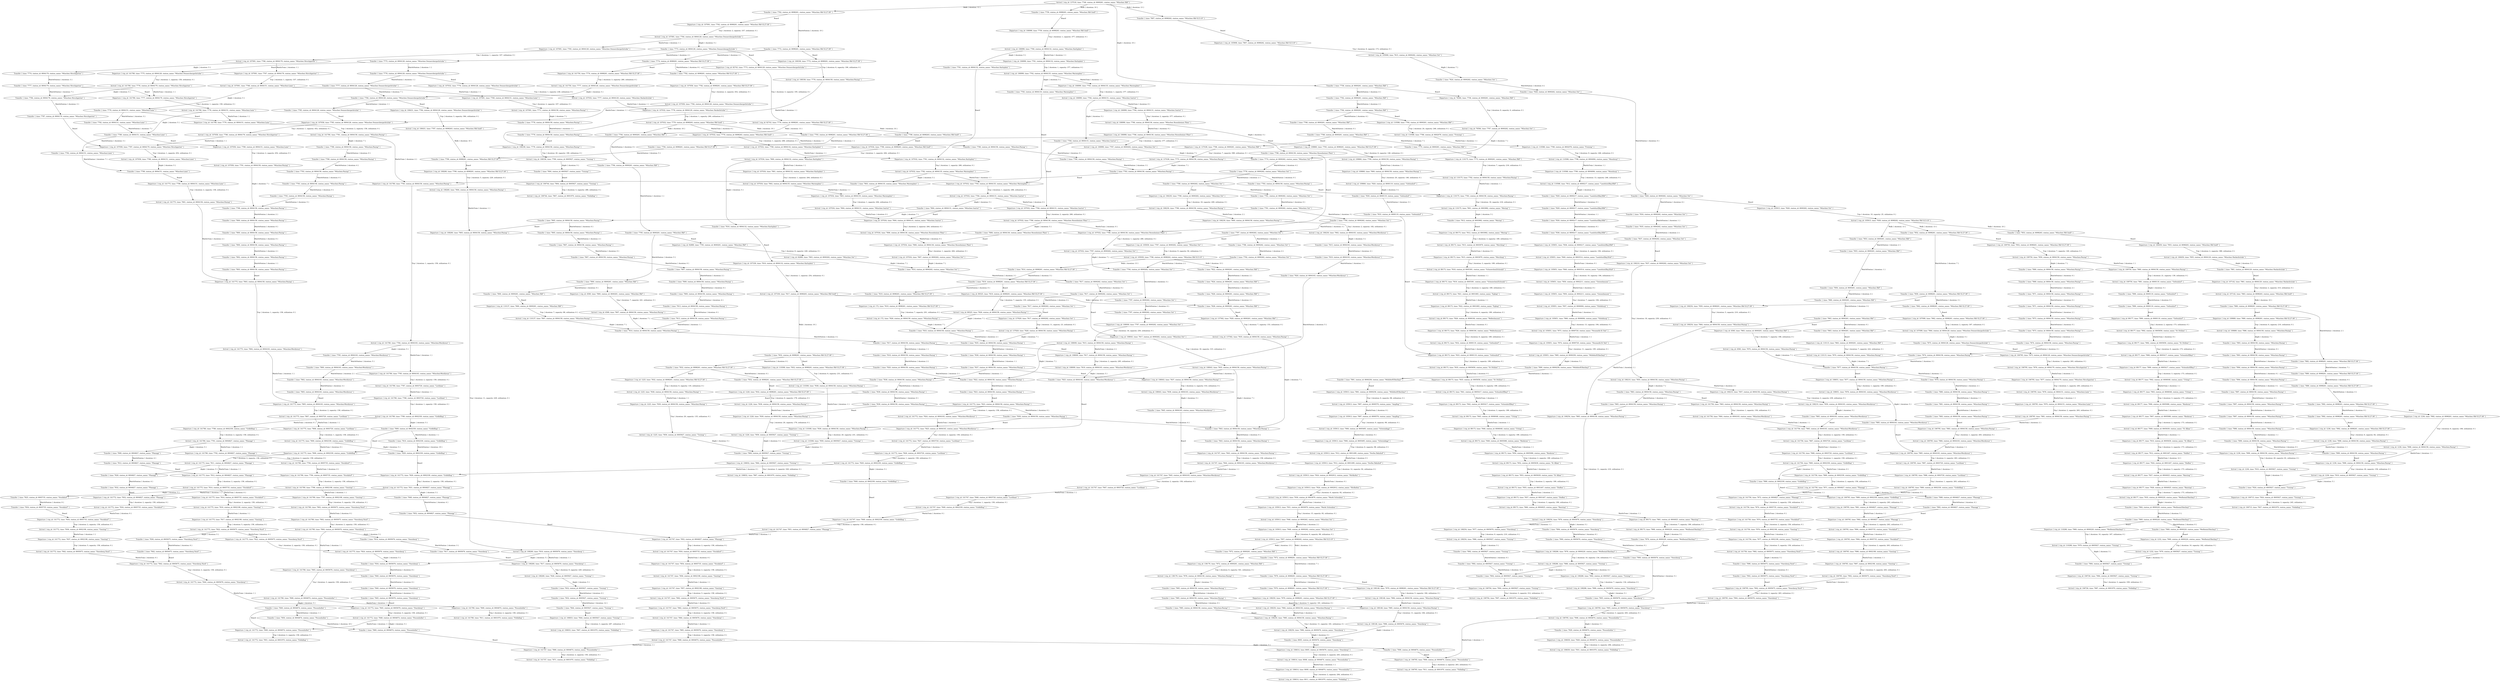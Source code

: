 digraph {
    0 [ label = "Departure { trip_id: 172, time: 7819, station_id: 8098261, station_name: \"München Hbf Gl.27-36\" }" ]
    1 [ label = "Transfer { time: 7819, station_id: 8098261, station_name: \"München Hbf Gl.27-36\" }" ]
    2 [ label = "Arrival { trip_id: 172, time: 7826, station_id: 8004158, station_name: \"München-Pasing\" }" ]
    3 [ label = "Transfer { time: 7894, station_id: 8004158, station_name: \"München-Pasing\" }" ]
    4 [ label = "Transfer { time: 7894, station_id: 8004158, station_name: \"München-Pasing\" }" ]
    5 [ label = "Transfer { time: 7874, station_id: 8004158, station_name: \"München-Pasing\" }" ]
    6 [ label = "Transfer { time: 7874, station_id: 8004158, station_name: \"München-Pasing\" }" ]
    7 [ label = "Transfer { time: 7780, station_id: 8004158, station_name: \"München-Pasing\" }" ]
    8 [ label = "Departure { trip_id: 1225, time: 7832, station_id: 8098261, station_name: \"München Hbf Gl.27-36\" }" ]
    9 [ label = "Transfer { time: 7832, station_id: 8098261, station_name: \"München Hbf Gl.27-36\" }" ]
    10 [ label = "Arrival { trip_id: 1225, time: 7838, station_id: 8004158, station_name: \"München-Pasing\" }" ]
    11 [ label = "Departure { trip_id: 1225, time: 7839, station_id: 8004158, station_name: \"München-Pasing\" }" ]
    12 [ label = "Transfer { time: 7839, station_id: 8004158, station_name: \"München-Pasing\" }" ]
    13 [ label = "Arrival { trip_id: 1225, time: 7859, station_id: 8005927, station_name: \"Tutzing\" }" ]
    14 [ label = "Departure { trip_id: 1226, time: 7832, station_id: 8098261, station_name: \"München Hbf Gl.27-36\" }" ]
    15 [ label = "Transfer { time: 7832, station_id: 8098261, station_name: \"München Hbf Gl.27-36\" }" ]
    16 [ label = "Arrival { trip_id: 1226, time: 7838, station_id: 8004158, station_name: \"München-Pasing\" }" ]
    17 [ label = "Departure { trip_id: 1226, time: 7839, station_id: 8004158, station_name: \"München-Pasing\" }" ]
    18 [ label = "Transfer { time: 7839, station_id: 8004158, station_name: \"München-Pasing\" }" ]
    19 [ label = "Arrival { trip_id: 1226, time: 7859, station_id: 8005927, station_name: \"Tutzing\" }" ]
    20 [ label = "Departure { trip_id: 1232, time: 7969, station_id: 8000220, station_name: \"Weilheim(Oberbay)\" }" ]
    21 [ label = "Transfer { time: 7969, station_id: 8000220, station_name: \"Weilheim(Oberbay)\" }" ]
    22 [ label = "Arrival { trip_id: 1232, time: 7979, station_id: 8005927, station_name: \"Tutzing\" }" ]
    23 [ label = "Departure { trip_id: 1236, time: 7892, station_id: 8098261, station_name: \"München Hbf Gl.27-36\" }" ]
    24 [ label = "Transfer { time: 7892, station_id: 8098261, station_name: \"München Hbf Gl.27-36\" }" ]
    25 [ label = "Arrival { trip_id: 1236, time: 7898, station_id: 8004158, station_name: \"München-Pasing\" }" ]
    26 [ label = "Departure { trip_id: 1236, time: 7899, station_id: 8004158, station_name: \"München-Pasing\" }" ]
    27 [ label = "Transfer { time: 7899, station_id: 8004158, station_name: \"München-Pasing\" }" ]
    28 [ label = "Arrival { trip_id: 1236, time: 7919, station_id: 8005927, station_name: \"Tutzing\" }" ]
    29 [ label = "Departure { trip_id: 1238, time: 7892, station_id: 8098261, station_name: \"München Hbf Gl.27-36\" }" ]
    30 [ label = "Transfer { time: 7892, station_id: 8098261, station_name: \"München Hbf Gl.27-36\" }" ]
    31 [ label = "Arrival { trip_id: 1238, time: 7898, station_id: 8004158, station_name: \"München-Pasing\" }" ]
    32 [ label = "Departure { trip_id: 1238, time: 7899, station_id: 8004158, station_name: \"München-Pasing\" }" ]
    33 [ label = "Transfer { time: 7899, station_id: 8004158, station_name: \"München-Pasing\" }" ]
    34 [ label = "Arrival { trip_id: 1238, time: 7919, station_id: 8005927, station_name: \"Tutzing\" }" ]
    35 [ label = "Transfer { time: 7820, station_id: 8004158, station_name: \"München-Pasing\" }" ]
    36 [ label = "Transfer { time: 7829, station_id: 8000217, station_name: \"Landshut(Bay)Hbf\" }" ]
    37 [ label = "Transfer { time: 7829, station_id: 8000217, station_name: \"Landshut(Bay)Hbf\" }" ]
    38 [ label = "Transfer { time: 7889, station_id: 8098261, station_name: \"München Hbf Gl.27-36\" }" ]
    39 [ label = "Transfer { time: 7889, station_id: 8098261, station_name: \"München Hbf Gl.27-36\" }" ]
    40 [ label = "Departure { trip_id: 4560, time: 7863, station_id: 8000261, station_name: \"München Hbf\" }" ]
    41 [ label = "Transfer { time: 7863, station_id: 8000261, station_name: \"München Hbf\" }" ]
    42 [ label = "Arrival { trip_id: 4560, time: 7870, station_id: 8004158, station_name: \"München-Pasing\" }" ]
    43 [ label = "Transfer { time: 7871, station_id: 8004158, station_name: \"München-Pasing\" }" ]
    44 [ label = "Departure { trip_id: 4569, time: 7800, station_id: 8000261, station_name: \"München Hbf\" }" ]
    45 [ label = "Transfer { time: 7800, station_id: 8000261, station_name: \"München Hbf\" }" ]
    46 [ label = "Arrival { trip_id: 4569, time: 7807, station_id: 8004158, station_name: \"München-Pasing\" }" ]
    47 [ label = "Transfer { time: 7807, station_id: 8004158, station_name: \"München-Pasing\" }" ]
    48 [ label = "Transfer { time: 7843, station_id: 8004158, station_name: \"München-Pasing\" }" ]
    49 [ label = "Transfer { time: 7794, station_id: 8000261, station_name: \"München Hbf\" }" ]
    50 [ label = "Transfer { time: 7880, station_id: 8004158, station_name: \"München-Pasing\" }" ]
    51 [ label = "Transfer { time: 7835, station_id: 8000262, station_name: \"München Ost\" }" ]
    52 [ label = "Departure { trip_id: 76584, time: 7758, station_id: 8000261, station_name: \"München Hbf\" }" ]
    53 [ label = "Transfer { time: 7758, station_id: 8000261, station_name: \"München Hbf\" }" ]
    54 [ label = "Arrival { trip_id: 76584, time: 7767, station_id: 8000262, station_name: \"München Ost\" }" ]
    55 [ label = "Transfer { time: 7890, station_id: 8000119, station_name: \"Geltendorf\" }" ]
    56 [ label = "Transfer { time: 7964, station_id: 8000220, station_name: \"Weilheim(Oberbay)\" }" ]
    57 [ label = "Transfer { time: 7830, station_id: 8000119, station_name: \"Geltendorf\" }" ]
    58 [ label = "Departure { trip_id: 89173, time: 7812, station_id: 8003982, station_name: \"Mering\" }" ]
    59 [ label = "Transfer { time: 7812, station_id: 8003982, station_name: \"Mering\" }" ]
    60 [ label = "Arrival { trip_id: 89173, time: 7815, station_id: 8003979, station_name: \"Merching\" }" ]
    61 [ label = "Departure { trip_id: 89173, time: 7815, station_id: 8003979, station_name: \"Merching\" }" ]
    62 [ label = "Arrival { trip_id: 89173, time: 7818, station_id: 8005381, station_name: \"Schmiechen(Schwab)\" }" ]
    63 [ label = "Departure { trip_id: 89173, time: 7819, station_id: 8005381, station_name: \"Schmiechen(Schwab)\" }" ]
    64 [ label = "Arrival { trip_id: 89173, time: 7821, station_id: 8001683, station_name: \"Egling\" }" ]
    65 [ label = "Departure { trip_id: 89173, time: 7822, station_id: 8001683, station_name: \"Egling\" }" ]
    66 [ label = "Arrival { trip_id: 89173, time: 7826, station_id: 8006184, station_name: \"Walleshausen\" }" ]
    67 [ label = "Departure { trip_id: 89173, time: 7826, station_id: 8006184, station_name: \"Walleshausen\" }" ]
    68 [ label = "Arrival { trip_id: 89173, time: 7832, station_id: 8000119, station_name: \"Geltendorf\" }" ]
    69 [ label = "Departure { trip_id: 89173, time: 7833, station_id: 8000119, station_name: \"Geltendorf\" }" ]
    70 [ label = "Transfer { time: 7833, station_id: 8000119, station_name: \"Geltendorf\" }" ]
    71 [ label = "Arrival { trip_id: 89173, time: 7835, station_id: 8005656, station_name: \"St Ottilien\" }" ]
    72 [ label = "Departure { trip_id: 89173, time: 7835, station_id: 8005656, station_name: \"St Ottilien\" }" ]
    73 [ label = "Arrival { trip_id: 89173, time: 7841, station_id: 8005417, station_name: \"Schondorf(Bay)\" }" ]
    74 [ label = "Departure { trip_id: 89173, time: 7842, station_id: 8005417, station_name: \"Schondorf(Bay)\" }" ]
    75 [ label = "Arrival { trip_id: 89173, time: 7845, station_id: 8006048, station_name: \"Utting\" }" ]
    76 [ label = "Departure { trip_id: 89173, time: 7846, station_id: 8006048, station_name: \"Utting\" }" ]
    77 [ label = "Arrival { trip_id: 89173, time: 7849, station_id: 8005086, station_name: \"Riederau\" }" ]
    78 [ label = "Departure { trip_id: 89173, time: 7850, station_id: 8005086, station_name: \"Riederau\" }" ]
    79 [ label = "Arrival { trip_id: 89173, time: 7852, station_id: 8005639, station_name: \"St Alban\" }" ]
    80 [ label = "Departure { trip_id: 89173, time: 7853, station_id: 8005639, station_name: \"St Alban\" }" ]
    81 [ label = "Arrival { trip_id: 89173, time: 7855, station_id: 8001447, station_name: \"Dießen\" }" ]
    82 [ label = "Departure { trip_id: 89173, time: 7857, station_id: 8001447, station_name: \"Dießen\" }" ]
    83 [ label = "Arrival { trip_id: 89173, time: 7860, station_id: 8004925, station_name: \"Raisting\" }" ]
    84 [ label = "Departure { trip_id: 89173, time: 7861, station_id: 8004925, station_name: \"Raisting\" }" ]
    85 [ label = "Arrival { trip_id: 89173, time: 7868, station_id: 8000220, station_name: \"Weilheim(Oberbay)\" }" ]
    86 [ label = "Departure { trip_id: 89177, time: 7890, station_id: 8000119, station_name: \"Geltendorf\" }" ]
    87 [ label = "Transfer { time: 7890, station_id: 8000119, station_name: \"Geltendorf\" }" ]
    88 [ label = "Arrival { trip_id: 89177, time: 7892, station_id: 8005656, station_name: \"St Ottilien\" }" ]
    89 [ label = "Departure { trip_id: 89177, time: 7892, station_id: 8005656, station_name: \"St Ottilien\" }" ]
    90 [ label = "Arrival { trip_id: 89177, time: 7898, station_id: 8005417, station_name: \"Schondorf(Bay)\" }" ]
    91 [ label = "Departure { trip_id: 89177, time: 7899, station_id: 8005417, station_name: \"Schondorf(Bay)\" }" ]
    92 [ label = "Arrival { trip_id: 89177, time: 7902, station_id: 8006048, station_name: \"Utting\" }" ]
    93 [ label = "Departure { trip_id: 89177, time: 7903, station_id: 8006048, station_name: \"Utting\" }" ]
    94 [ label = "Arrival { trip_id: 89177, time: 7906, station_id: 8005086, station_name: \"Riederau\" }" ]
    95 [ label = "Departure { trip_id: 89177, time: 7907, station_id: 8005086, station_name: \"Riederau\" }" ]
    96 [ label = "Arrival { trip_id: 89177, time: 7909, station_id: 8005639, station_name: \"St Alban\" }" ]
    97 [ label = "Departure { trip_id: 89177, time: 7910, station_id: 8005639, station_name: \"St Alban\" }" ]
    98 [ label = "Arrival { trip_id: 89177, time: 7912, station_id: 8001447, station_name: \"Dießen\" }" ]
    99 [ label = "Departure { trip_id: 89177, time: 7924, station_id: 8001447, station_name: \"Dießen\" }" ]
    100 [ label = "Arrival { trip_id: 89177, time: 7927, station_id: 8004925, station_name: \"Raisting\" }" ]
    101 [ label = "Departure { trip_id: 89177, time: 7928, station_id: 8004925, station_name: \"Raisting\" }" ]
    102 [ label = "Arrival { trip_id: 89177, time: 7935, station_id: 8000220, station_name: \"Weilheim(Oberbay)\" }" ]
    103 [ label = "Departure { trip_id: 89325, time: 7819, station_id: 8098261, station_name: \"München Hbf Gl.27-36\" }" ]
    104 [ label = "Transfer { time: 7819, station_id: 8098261, station_name: \"München Hbf Gl.27-36\" }" ]
    105 [ label = "Arrival { trip_id: 89325, time: 7826, station_id: 8004158, station_name: \"München-Pasing\" }" ]
    106 [ label = "Departure { trip_id: 92743, time: 7773, station_id: 8004128, station_name: \"München Donnersbergerbrücke\" }" ]
    107 [ label = "Transfer { time: 7773, station_id: 8004128, station_name: \"München Donnersbergerbrücke\" }" ]
    108 [ label = "Arrival { trip_id: 92743, time: 7776, station_id: 8098261, station_name: \"München Hbf Gl.27-36\" }" ]
    109 [ label = "Transfer { time: 7792, station_id: 8000262, station_name: \"München Ost\" }" ]
    110 [ label = "Departure { trip_id: 92889, time: 7795, station_id: 8000261, station_name: \"München Hbf\" }" ]
    111 [ label = "Transfer { time: 7795, station_id: 8000261, station_name: \"München Hbf\" }" ]
    112 [ label = "Arrival { trip_id: 92889, time: 7803, station_id: 8000262, station_name: \"München Ost\" }" ]
    113 [ label = "Transfer { time: 7855, station_id: 8000261, station_name: \"München Hbf\" }" ]
    114 [ label = "Transfer { time: 7797, station_id: 8000262, station_name: \"München Ost\" }" ]
    115 [ label = "Transfer { time: 7890, station_id: 8000258, station_name: \"Mühldorf(Oberbay)\" }" ]
    116 [ label = "Departure { trip_id: 105651, time: 7836, station_id: 8000217, station_name: \"Landshut(Bay)Hbf\" }" ]
    117 [ label = "Transfer { time: 7836, station_id: 8000217, station_name: \"Landshut(Bay)Hbf\" }" ]
    118 [ label = "Arrival { trip_id: 105651, time: 7840, station_id: 8003514, station_name: \"Landshut(Bay)Süd\" }" ]
    119 [ label = "Departure { trip_id: 105651, time: 7840, station_id: 8003514, station_name: \"Landshut(Bay)Süd\" }" ]
    120 [ label = "Arrival { trip_id: 105651, time: 7850, station_id: 8002211, station_name: \"Geisenhausen\" }" ]
    121 [ label = "Departure { trip_id: 105651, time: 7850, station_id: 8002211, station_name: \"Geisenhausen\" }" ]
    122 [ label = "Arrival { trip_id: 105651, time: 7857, station_id: 8006084, station_name: \"Vilsbiburg\" }" ]
    123 [ label = "Departure { trip_id: 105651, time: 7860, station_id: 8006084, station_name: \"Vilsbiburg\" }" ]
    124 [ label = "Arrival { trip_id: 105651, time: 7873, station_id: 8000720, station_name: \"Neumarkt-St Veit\" }" ]
    125 [ label = "Departure { trip_id: 105651, time: 7874, station_id: 8000720, station_name: \"Neumarkt-St Veit\" }" ]
    126 [ label = "Arrival { trip_id: 105651, time: 7885, station_id: 8000258, station_name: \"Mühldorf(Oberbay)\" }" ]
    127 [ label = "Departure { trip_id: 105908, time: 7807, station_id: 8098262, station_name: \"München Hbf Gl.5-10\" }" ]
    128 [ label = "Transfer { time: 7807, station_id: 8098262, station_name: \"München Hbf Gl.5-10\" }" ]
    129 [ label = "Arrival { trip_id: 105908, time: 7815, station_id: 8000262, station_name: \"München Ost\" }" ]
    130 [ label = "Transfer { time: 7817, station_id: 8000262, station_name: \"München Ost\" }" ]
    131 [ label = "Departure { trip_id: 105913, time: 7891, station_id: 8000258, station_name: \"Mühldorf(Oberbay)\" }" ]
    132 [ label = "Transfer { time: 7891, station_id: 8000258, station_name: \"Mühldorf(Oberbay)\" }" ]
    133 [ label = "Arrival { trip_id: 105913, time: 7897, station_id: 8000576, station_name: \"Ampfing\" }" ]
    134 [ label = "Departure { trip_id: 105913, time: 7897, station_id: 8000576, station_name: \"Ampfing\" }" ]
    135 [ label = "Arrival { trip_id: 105913, time: 7906, station_id: 8005495, station_name: \"Schwindegg\" }" ]
    136 [ label = "Departure { trip_id: 105913, time: 7906, station_id: 8005495, station_name: \"Schwindegg\" }" ]
    137 [ label = "Arrival { trip_id: 105913, time: 7912, station_id: 8001499, station_name: \"Dorfen Bahnhof\" }" ]
    138 [ label = "Departure { trip_id: 105913, time: 7912, station_id: 8001499, station_name: \"Dorfen Bahnhof\" }" ]
    139 [ label = "Arrival { trip_id: 105913, time: 7924, station_id: 8002912, station_name: \"Hörlkofen\" }" ]
    140 [ label = "Departure { trip_id: 105913, time: 7924, station_id: 8002912, station_name: \"Hörlkofen\" }" ]
    141 [ label = "Arrival { trip_id: 105913, time: 7930, station_id: 8003879, station_name: \"Markt Schwaben\" }" ]
    142 [ label = "Departure { trip_id: 105913, time: 7931, station_id: 8003879, station_name: \"Markt Schwaben\" }" ]
    143 [ label = "Arrival { trip_id: 105913, time: 7946, station_id: 8000262, station_name: \"München Ost\" }" ]
    144 [ label = "Departure { trip_id: 105913, time: 7948, station_id: 8000262, station_name: \"München Ost\" }" ]
    145 [ label = "Arrival { trip_id: 105913, time: 7957, station_id: 8098262, station_name: \"München Hbf Gl.5-10\" }" ]
    146 [ label = "Departure { trip_id: 105915, time: 7828, station_id: 8000262, station_name: \"München Ost\" }" ]
    147 [ label = "Transfer { time: 7828, station_id: 8000262, station_name: \"München Ost\" }" ]
    148 [ label = "Arrival { trip_id: 105915, time: 7838, station_id: 8098262, station_name: \"München Hbf Gl.5-10\" }" ]
    149 [ label = "Departure { trip_id: 105939, time: 7787, station_id: 8000262, station_name: \"München Ost\" }" ]
    150 [ label = "Transfer { time: 7787, station_id: 8000262, station_name: \"München Ost\" }" ]
    151 [ label = "Arrival { trip_id: 105939, time: 7796, station_id: 8098262, station_name: \"München Hbf Gl.5-10\" }" ]
    152 [ label = "Transfer { time: 7784, station_id: 8000262, station_name: \"München Ost\" }" ]
    153 [ label = "Transfer { time: 7820, station_id: 8004163, station_name: \"München-Westkreuz\" }" ]
    154 [ label = "Departure { trip_id: 106210, time: 7837, station_id: 8000262, station_name: \"München Ost\" }" ]
    155 [ label = "Transfer { time: 7837, station_id: 8000262, station_name: \"München Ost\" }" ]
    156 [ label = "Arrival { trip_id: 106210, time: 7855, station_id: 8004158, station_name: \"München-Pasing\" }" ]
    157 [ label = "Departure { trip_id: 106210, time: 7857, station_id: 8004158, station_name: \"München-Pasing\" }" ]
    158 [ label = "Arrival { trip_id: 106210, time: 7859, station_id: 8004163, station_name: \"München-Westkreuz\" }" ]
    159 [ label = "Departure { trip_id: 106230, time: 7780, station_id: 8000262, station_name: \"München Ost\" }" ]
    160 [ label = "Transfer { time: 7780, station_id: 8000262, station_name: \"München Ost\" }" ]
    161 [ label = "Arrival { trip_id: 106230, time: 7798, station_id: 8004158, station_name: \"München-Pasing\" }" ]
    162 [ label = "Departure { trip_id: 106230, time: 7800, station_id: 8004158, station_name: \"München-Pasing\" }" ]
    163 [ label = "Transfer { time: 7800, station_id: 8004158, station_name: \"München-Pasing\" }" ]
    164 [ label = "Arrival { trip_id: 106230, time: 7802, station_id: 8004163, station_name: \"München-Westkreuz\" }" ]
    165 [ label = "Transfer { time: 7802, station_id: 8004163, station_name: \"München-Westkreuz\" }" ]
    166 [ label = "Transfer { time: 7985, station_id: 8004158, station_name: \"München-Pasing\" }" ]
    167 [ label = "Transfer { time: 7800, station_id: 8004163, station_name: \"München-Westkreuz\" }" ]
    168 [ label = "Transfer { time: 7805, station_id: 8004158, station_name: \"München-Pasing\" }" ]
    169 [ label = "Transfer { time: 7824, station_id: 8000262, station_name: \"München Ost\" }" ]
    170 [ label = "Departure { trip_id: 106431, time: 7784, station_id: 8004128, station_name: \"München Donnersbergerbrücke\" }" ]
    171 [ label = "Transfer { time: 7784, station_id: 8004128, station_name: \"München Donnersbergerbrücke\" }" ]
    172 [ label = "Arrival { trip_id: 106431, time: 7787, station_id: 8098263, station_name: \"München Hbf (tief)\" }" ]
    173 [ label = "Departure { trip_id: 106459, time: 7853, station_id: 8098263, station_name: \"München Hbf (tief)\" }" ]
    174 [ label = "Transfer { time: 7853, station_id: 8098263, station_name: \"München Hbf (tief)\" }" ]
    175 [ label = "Arrival { trip_id: 106459, time: 7855, station_id: 8004129, station_name: \"München Hackerbrücke\" }" ]
    176 [ label = "Transfer { time: 7834, station_id: 8005676, station_name: \"Starnberg\" }" ]
    177 [ label = "Transfer { time: 7836, station_id: 8005675, station_name: \"Starnberg Nord\" }" ]
    178 [ label = "Transfer { time: 7848, station_id: 8004827, station_name: \"Planegg\" }" ]
    179 [ label = "Transfer { time: 7894, station_id: 8005676, station_name: \"Starnberg\" }" ]
    180 [ label = "Transfer { time: 7896, station_id: 8005675, station_name: \"Starnberg Nord\" }" ]
    181 [ label = "Departure { trip_id: 106614, time: 8005, station_id: 8005676, station_name: \"Starnberg\" }" ]
    182 [ label = "Transfer { time: 8005, station_id: 8005676, station_name: \"Starnberg\" }" ]
    183 [ label = "Arrival { trip_id: 106614, time: 8008, station_id: 8004874, station_name: \"Possenhofen\" }" ]
    184 [ label = "Departure { trip_id: 106614, time: 8009, station_id: 8004874, station_name: \"Possenhofen\" }" ]
    185 [ label = "Arrival { trip_id: 106614, time: 8011, station_id: 8001970, station_name: \"Feldafing\" }" ]
    186 [ label = "Departure { trip_id: 106639, time: 7929, station_id: 8004874, station_name: \"Possenhofen\" }" ]
    187 [ label = "Transfer { time: 7929, station_id: 8004874, station_name: \"Possenhofen\" }" ]
    188 [ label = "Arrival { trip_id: 106639, time: 7931, station_id: 8001970, station_name: \"Feldafing\" }" ]
    189 [ label = "Transfer { time: 7795, station_id: 8004163, station_name: \"München-Westkreuz\" }" ]
    190 [ label = "Transfer { time: 7798, station_id: 8004158, station_name: \"München-Pasing\" }" ]
    191 [ label = "Departure { trip_id: 106704, time: 7904, station_id: 8005927, station_name: \"Tutzing\" }" ]
    192 [ label = "Transfer { time: 7904, station_id: 8005927, station_name: \"Tutzing\" }" ]
    193 [ label = "Arrival { trip_id: 106704, time: 7907, station_id: 8001970, station_name: \"Feldafing\" }" ]
    194 [ label = "Transfer { time: 7808, station_id: 8004827, station_name: \"Planegg\" }" ]
    195 [ label = "Transfer { time: 7810, station_id: 8002339, station_name: \"Gräfelfing\" }" ]
    196 [ label = "Transfer { time: 7815, station_id: 8004163, station_name: \"München-Westkreuz\" }" ]
    197 [ label = "Transfer { time: 7818, station_id: 8004158, station_name: \"München-Pasing\" }" ]
    198 [ label = "Departure { trip_id: 106715, time: 7924, station_id: 8005927, station_name: \"Tutzing\" }" ]
    199 [ label = "Transfer { time: 7924, station_id: 8005927, station_name: \"Tutzing\" }" ]
    200 [ label = "Arrival { trip_id: 106715, time: 7927, station_id: 8001970, station_name: \"Feldafing\" }" ]
    201 [ label = "Departure { trip_id: 106726, time: 7984, station_id: 8005927, station_name: \"Tutzing\" }" ]
    202 [ label = "Transfer { time: 7984, station_id: 8005927, station_name: \"Tutzing\" }" ]
    203 [ label = "Arrival { trip_id: 106726, time: 7987, station_id: 8001970, station_name: \"Feldafing\" }" ]
    204 [ label = "Departure { trip_id: 106744, time: 7804, station_id: 8005927, station_name: \"Tutzing\" }" ]
    205 [ label = "Transfer { time: 7804, station_id: 8005927, station_name: \"Tutzing\" }" ]
    206 [ label = "Arrival { trip_id: 106744, time: 7807, station_id: 8001970, station_name: \"Feldafing\" }" ]
    207 [ label = "Transfer { time: 7814, station_id: 8005676, station_name: \"Starnberg\" }" ]
    208 [ label = "Transfer { time: 7825, station_id: 8005735, station_name: \"Stockdorf\" }" ]
    209 [ label = "Transfer { time: 7828, station_id: 8004827, station_name: \"Planegg\" }" ]
    210 [ label = "Transfer { time: 7838, station_id: 8004158, station_name: \"München-Pasing\" }" ]
    211 [ label = "Transfer { time: 7778, station_id: 8004158, station_name: \"München-Pasing\" }" ]
    212 [ label = "Transfer { time: 7782, station_id: 8004151, station_name: \"München-Laim\" }" ]
    213 [ label = "Transfer { time: 7784, station_id: 8004179, station_name: \"München Hirschgarten\" }" ]
    214 [ label = "Departure { trip_id: 106795, time: 7875, station_id: 8004128, station_name: \"München Donnersbergerbrücke\" }" ]
    215 [ label = "Transfer { time: 7875, station_id: 8004128, station_name: \"München Donnersbergerbrücke\" }" ]
    216 [ label = "Arrival { trip_id: 106795, time: 7876, station_id: 8004179, station_name: \"München Hirschgarten\" }" ]
    217 [ label = "Departure { trip_id: 106795, time: 7877, station_id: 8004179, station_name: \"München Hirschgarten\" }" ]
    218 [ label = "Arrival { trip_id: 106795, time: 7878, station_id: 8004151, station_name: \"München-Laim\" }" ]
    219 [ label = "Departure { trip_id: 106795, time: 7879, station_id: 8004151, station_name: \"München-Laim\" }" ]
    220 [ label = "Arrival { trip_id: 106795, time: 7881, station_id: 8004158, station_name: \"München-Pasing\" }" ]
    221 [ label = "Departure { trip_id: 106795, time: 7883, station_id: 8004158, station_name: \"München-Pasing\" }" ]
    222 [ label = "Transfer { time: 7883, station_id: 8004158, station_name: \"München-Pasing\" }" ]
    223 [ label = "Arrival { trip_id: 106795, time: 7884, station_id: 8004163, station_name: \"München-Westkreuz\" }" ]
    224 [ label = "Departure { trip_id: 106795, time: 7885, station_id: 8004163, station_name: \"München-Westkreuz\" }" ]
    225 [ label = "Transfer { time: 7885, station_id: 8004163, station_name: \"München-Westkreuz\" }" ]
    226 [ label = "Arrival { trip_id: 106795, time: 7887, station_id: 8003720, station_name: \"Lochham\" }" ]
    227 [ label = "Departure { trip_id: 106795, time: 7888, station_id: 8003720, station_name: \"Lochham\" }" ]
    228 [ label = "Arrival { trip_id: 106795, time: 7889, station_id: 8002339, station_name: \"Gräfelfing\" }" ]
    229 [ label = "Departure { trip_id: 106795, time: 7889, station_id: 8002339, station_name: \"Gräfelfing\" }" ]
    230 [ label = "Transfer { time: 7889, station_id: 8002339, station_name: \"Gräfelfing\" }" ]
    231 [ label = "Arrival { trip_id: 106795, time: 7891, station_id: 8004827, station_name: \"Planegg\" }" ]
    232 [ label = "Departure { trip_id: 106795, time: 7892, station_id: 8004827, station_name: \"Planegg\" }" ]
    233 [ label = "Transfer { time: 7892, station_id: 8004827, station_name: \"Planegg\" }" ]
    234 [ label = "Arrival { trip_id: 106795, time: 7894, station_id: 8005735, station_name: \"Stockdorf\" }" ]
    235 [ label = "Departure { trip_id: 106795, time: 7894, station_id: 8005735, station_name: \"Stockdorf\" }" ]
    236 [ label = "Arrival { trip_id: 106795, time: 7896, station_id: 8002198, station_name: \"Gauting\" }" ]
    237 [ label = "Departure { trip_id: 106795, time: 7897, station_id: 8002198, station_name: \"Gauting\" }" ]
    238 [ label = "Arrival { trip_id: 106795, time: 7902, station_id: 8005675, station_name: \"Starnberg Nord\" }" ]
    239 [ label = "Departure { trip_id: 106795, time: 7902, station_id: 8005675, station_name: \"Starnberg Nord\" }" ]
    240 [ label = "Transfer { time: 7902, station_id: 8005675, station_name: \"Starnberg Nord\" }" ]
    241 [ label = "Arrival { trip_id: 106795, time: 7904, station_id: 8005676, station_name: \"Starnberg\" }" ]
    242 [ label = "Departure { trip_id: 106795, time: 7905, station_id: 8005676, station_name: \"Starnberg\" }" ]
    243 [ label = "Transfer { time: 7905, station_id: 8005676, station_name: \"Starnberg\" }" ]
    244 [ label = "Arrival { trip_id: 106795, time: 7908, station_id: 8004874, station_name: \"Possenhofen\" }" ]
    245 [ label = "Departure { trip_id: 106795, time: 7909, station_id: 8004874, station_name: \"Possenhofen\" }" ]
    246 [ label = "Transfer { time: 7909, station_id: 8004874, station_name: \"Possenhofen\" }" ]
    247 [ label = "Arrival { trip_id: 106795, time: 7911, station_id: 8001970, station_name: \"Feldafing\" }" ]
    248 [ label = "Departure { trip_id: 106832, time: 7864, station_id: 8005927, station_name: \"Tutzing\" }" ]
    249 [ label = "Transfer { time: 7864, station_id: 8005927, station_name: \"Tutzing\" }" ]
    250 [ label = "Arrival { trip_id: 106832, time: 7867, station_id: 8001970, station_name: \"Feldafing\" }" ]
    251 [ label = "Transfer { time: 7888, station_id: 8004827, station_name: \"Planegg\" }" ]
    252 [ label = "Transfer { time: 7898, station_id: 8004158, station_name: \"München-Pasing\" }" ]
    253 [ label = "Departure { trip_id: 106833, time: 7844, station_id: 8005927, station_name: \"Tutzing\" }" ]
    254 [ label = "Transfer { time: 7844, station_id: 8005927, station_name: \"Tutzing\" }" ]
    255 [ label = "Arrival { trip_id: 106833, time: 7847, station_id: 8001970, station_name: \"Feldafing\" }" ]
    256 [ label = "Transfer { time: 7850, station_id: 8004874, station_name: \"Possenhofen\" }" ]
    257 [ label = "Transfer { time: 7878, station_id: 8004158, station_name: \"München-Pasing\" }" ]
    258 [ label = "Transfer { time: 7869, station_id: 8004158, station_name: \"München-Pasing\" }" ]
    259 [ label = "Transfer { time: 7809, station_id: 8004158, station_name: \"München-Pasing\" }" ]
    260 [ label = "Transfer { time: 7828, station_id: 8000262, station_name: \"München Ost\" }" ]
    261 [ label = "Departure { trip_id: 106999, time: 7759, station_id: 8098263, station_name: \"München Hbf (tief)\" }" ]
    262 [ label = "Transfer { time: 7759, station_id: 8098263, station_name: \"München Hbf (tief)\" }" ]
    263 [ label = "Arrival { trip_id: 106999, time: 7760, station_id: 8004132, station_name: \"München Karlsplatz\" }" ]
    264 [ label = "Departure { trip_id: 106999, time: 7761, station_id: 8004132, station_name: \"München Karlsplatz\" }" ]
    265 [ label = "Arrival { trip_id: 106999, time: 7762, station_id: 8004135, station_name: \"München Marienplatz\" }" ]
    266 [ label = "Departure { trip_id: 106999, time: 7763, station_id: 8004135, station_name: \"München Marienplatz\" }" ]
    267 [ label = "Arrival { trip_id: 106999, time: 7764, station_id: 8004131, station_name: \"München Isartor\" }" ]
    268 [ label = "Departure { trip_id: 106999, time: 7764, station_id: 8004131, station_name: \"München Isartor\" }" ]
    269 [ label = "Arrival { trip_id: 106999, time: 7766, station_id: 8004136, station_name: \"München Rosenheimer Platz\" }" ]
    270 [ label = "Departure { trip_id: 106999, time: 7766, station_id: 8004136, station_name: \"München Rosenheimer Platz\" }" ]
    271 [ label = "Arrival { trip_id: 106999, time: 7767, station_id: 8000262, station_name: \"München Ost\" }" ]
    272 [ label = "Transfer { time: 7774, station_id: 8004179, station_name: \"München Hirschgarten\" }" ]
    273 [ label = "Departure { trip_id: 107032, time: 7776, station_id: 8004128, station_name: \"München Donnersbergerbrücke\" }" ]
    274 [ label = "Transfer { time: 7776, station_id: 8004128, station_name: \"München Donnersbergerbrücke\" }" ]
    275 [ label = "Arrival { trip_id: 107032, time: 7777, station_id: 8004129, station_name: \"München Hackerbrücke\" }" ]
    276 [ label = "Departure { trip_id: 107032, time: 7778, station_id: 8004129, station_name: \"München Hackerbrücke\" }" ]
    277 [ label = "Arrival { trip_id: 107032, time: 7779, station_id: 8098263, station_name: \"München Hbf (tief)\" }" ]
    278 [ label = "Departure { trip_id: 107032, time: 7779, station_id: 8098263, station_name: \"München Hbf (tief)\" }" ]
    279 [ label = "Arrival { trip_id: 107032, time: 7780, station_id: 8004132, station_name: \"München Karlsplatz\" }" ]
    280 [ label = "Departure { trip_id: 107032, time: 7781, station_id: 8004132, station_name: \"München Karlsplatz\" }" ]
    281 [ label = "Transfer { time: 7781, station_id: 8004132, station_name: \"München Karlsplatz\" }" ]
    282 [ label = "Arrival { trip_id: 107032, time: 7782, station_id: 8004135, station_name: \"München Marienplatz\" }" ]
    283 [ label = "Departure { trip_id: 107032, time: 7783, station_id: 8004135, station_name: \"München Marienplatz\" }" ]
    284 [ label = "Transfer { time: 7783, station_id: 8004135, station_name: \"München Marienplatz\" }" ]
    285 [ label = "Arrival { trip_id: 107032, time: 7784, station_id: 8004131, station_name: \"München Isartor\" }" ]
    286 [ label = "Departure { trip_id: 107032, time: 7784, station_id: 8004131, station_name: \"München Isartor\" }" ]
    287 [ label = "Transfer { time: 7784, station_id: 8004131, station_name: \"München Isartor\" }" ]
    288 [ label = "Arrival { trip_id: 107032, time: 7786, station_id: 8004136, station_name: \"München Rosenheimer Platz\" }" ]
    289 [ label = "Departure { trip_id: 107032, time: 7786, station_id: 8004136, station_name: \"München Rosenheimer Platz\" }" ]
    290 [ label = "Transfer { time: 7786, station_id: 8004136, station_name: \"München Rosenheimer Platz\" }" ]
    291 [ label = "Arrival { trip_id: 107032, time: 7787, station_id: 8000262, station_name: \"München Ost\" }" ]
    292 [ label = "Transfer { time: 7788, station_id: 8000262, station_name: \"München Ost\" }" ]
    293 [ label = "Transfer { time: 7789, station_id: 8004158, station_name: \"München-Pasing\" }" ]
    294 [ label = "Transfer { time: 7792, station_id: 8004151, station_name: \"München-Laim\" }" ]
    295 [ label = "Departure { trip_id: 107034, time: 7799, station_id: 8098263, station_name: \"München Hbf (tief)\" }" ]
    296 [ label = "Transfer { time: 7799, station_id: 8098263, station_name: \"München Hbf (tief)\" }" ]
    297 [ label = "Arrival { trip_id: 107034, time: 7800, station_id: 8004132, station_name: \"München Karlsplatz\" }" ]
    298 [ label = "Departure { trip_id: 107034, time: 7801, station_id: 8004132, station_name: \"München Karlsplatz\" }" ]
    299 [ label = "Arrival { trip_id: 107034, time: 7802, station_id: 8004135, station_name: \"München Marienplatz\" }" ]
    300 [ label = "Departure { trip_id: 107034, time: 7803, station_id: 8004135, station_name: \"München Marienplatz\" }" ]
    301 [ label = "Transfer { time: 7803, station_id: 8004135, station_name: \"München Marienplatz\" }" ]
    302 [ label = "Arrival { trip_id: 107034, time: 7804, station_id: 8004131, station_name: \"München Isartor\" }" ]
    303 [ label = "Departure { trip_id: 107034, time: 7804, station_id: 8004131, station_name: \"München Isartor\" }" ]
    304 [ label = "Transfer { time: 7804, station_id: 8004131, station_name: \"München Isartor\" }" ]
    305 [ label = "Arrival { trip_id: 107034, time: 7806, station_id: 8004136, station_name: \"München Rosenheimer Platz\" }" ]
    306 [ label = "Departure { trip_id: 107034, time: 7806, station_id: 8004136, station_name: \"München Rosenheimer Platz\" }" ]
    307 [ label = "Transfer { time: 7806, station_id: 8004136, station_name: \"München Rosenheimer Platz\" }" ]
    308 [ label = "Arrival { trip_id: 107034, time: 7807, station_id: 8000262, station_name: \"München Ost\" }" ]
    309 [ label = "Departure { trip_id: 107058, time: 7782, station_id: 8098261, station_name: \"München Hbf Gl.27-36\" }" ]
    310 [ label = "Transfer { time: 7782, station_id: 8098261, station_name: \"München Hbf Gl.27-36\" }" ]
    311 [ label = "Arrival { trip_id: 107058, time: 7784, station_id: 8004128, station_name: \"München Donnersbergerbrücke\" }" ]
    312 [ label = "Departure { trip_id: 107058, time: 7785, station_id: 8004128, station_name: \"München Donnersbergerbrücke\" }" ]
    313 [ label = "Transfer { time: 7785, station_id: 8004128, station_name: \"München Donnersbergerbrücke\" }" ]
    314 [ label = "Arrival { trip_id: 107058, time: 7786, station_id: 8004179, station_name: \"München Hirschgarten\" }" ]
    315 [ label = "Departure { trip_id: 107058, time: 7787, station_id: 8004179, station_name: \"München Hirschgarten\" }" ]
    316 [ label = "Transfer { time: 7787, station_id: 8004179, station_name: \"München Hirschgarten\" }" ]
    317 [ label = "Arrival { trip_id: 107058, time: 7788, station_id: 8004151, station_name: \"München-Laim\" }" ]
    318 [ label = "Departure { trip_id: 107058, time: 7789, station_id: 8004151, station_name: \"München-Laim\" }" ]
    319 [ label = "Transfer { time: 7789, station_id: 8004151, station_name: \"München-Laim\" }" ]
    320 [ label = "Arrival { trip_id: 107058, time: 7791, station_id: 8004158, station_name: \"München-Pasing\" }" ]
    321 [ label = "Transfer { time: 7793, station_id: 8004158, station_name: \"München-Pasing\" }" ]
    322 [ label = "Transfer { time: 7882, station_id: 8098261, station_name: \"München Hbf Gl.27-36\" }" ]
    323 [ label = "Transfer { time: 7893, station_id: 8004158, station_name: \"München-Pasing\" }" ]
    324 [ label = "Departure { trip_id: 107091, time: 7762, station_id: 8098261, station_name: \"München Hbf Gl.27-36\" }" ]
    325 [ label = "Transfer { time: 7762, station_id: 8098261, station_name: \"München Hbf Gl.27-36\" }" ]
    326 [ label = "Arrival { trip_id: 107091, time: 7764, station_id: 8004128, station_name: \"München Donnersbergerbrücke\" }" ]
    327 [ label = "Departure { trip_id: 107091, time: 7765, station_id: 8004128, station_name: \"München Donnersbergerbrücke\" }" ]
    328 [ label = "Arrival { trip_id: 107091, time: 7766, station_id: 8004179, station_name: \"München Hirschgarten\" }" ]
    329 [ label = "Departure { trip_id: 107091, time: 7767, station_id: 8004179, station_name: \"München Hirschgarten\" }" ]
    330 [ label = "Arrival { trip_id: 107091, time: 7768, station_id: 8004151, station_name: \"München-Laim\" }" ]
    331 [ label = "Departure { trip_id: 107091, time: 7769, station_id: 8004151, station_name: \"München-Laim\" }" ]
    332 [ label = "Arrival { trip_id: 107091, time: 7771, station_id: 8004158, station_name: \"München-Pasing\" }" ]
    333 [ label = "Transfer { time: 7813, station_id: 8004158, station_name: \"München-Pasing\" }" ]
    334 [ label = "Departure { trip_id: 107099, time: 7862, station_id: 8098261, station_name: \"München Hbf Gl.27-36\" }" ]
    335 [ label = "Transfer { time: 7862, station_id: 8098261, station_name: \"München Hbf Gl.27-36\" }" ]
    336 [ label = "Arrival { trip_id: 107099, time: 7864, station_id: 8004128, station_name: \"München Donnersbergerbrücke\" }" ]
    337 [ label = "Transfer { time: 7873, station_id: 8004158, station_name: \"München-Pasing\" }" ]
    338 [ label = "Transfer { time: 7833, station_id: 8004158, station_name: \"München-Pasing\" }" ]
    339 [ label = "Departure { trip_id: 107142, time: 7861, station_id: 8004129, station_name: \"München Hackerbrücke\" }" ]
    340 [ label = "Transfer { time: 7861, station_id: 8004129, station_name: \"München Hackerbrücke\" }" ]
    341 [ label = "Arrival { trip_id: 107142, time: 7863, station_id: 8098263, station_name: \"München Hbf (tief)\" }" ]
    342 [ label = "Transfer { time: 7893, station_id: 8004158, station_name: \"München-Pasing\" }" ]
    343 [ label = "Transfer { time: 7873, station_id: 8004158, station_name: \"München-Pasing\" }" ]
    344 [ label = "Transfer { time: 7813, station_id: 8004158, station_name: \"München-Pasing\" }" ]
    345 [ label = "Transfer { time: 7834, station_id: 8000262, station_name: \"München Ost\" }" ]
    346 [ label = "Transfer { time: 7869, station_id: 8004158, station_name: \"München-Pasing\" }" ]
    347 [ label = "Departure { trip_id: 107339, time: 7816, station_id: 8004132, station_name: \"München Karlsplatz\" }" ]
    348 [ label = "Transfer { time: 7816, station_id: 8004132, station_name: \"München Karlsplatz\" }" ]
    349 [ label = "Arrival { trip_id: 107339, time: 7817, station_id: 8098263, station_name: \"München Hbf (tief)\" }" ]
    350 [ label = "Transfer { time: 7781, station_id: 8000262, station_name: \"München Ost\" }" ]
    351 [ label = "Transfer { time: 7781, station_id: 8000262, station_name: \"München Ost\" }" ]
    352 [ label = "Transfer { time: 7897, station_id: 8004158, station_name: \"München-Pasing\" }" ]
    353 [ label = "Departure { trip_id: 108009, time: 7797, station_id: 8000262, station_name: \"München Ost\" }" ]
    354 [ label = "Transfer { time: 7797, station_id: 8000262, station_name: \"München Ost\" }" ]
    355 [ label = "Arrival { trip_id: 108009, time: 7815, station_id: 8004158, station_name: \"München-Pasing\" }" ]
    356 [ label = "Departure { trip_id: 108009, time: 7817, station_id: 8004158, station_name: \"München-Pasing\" }" ]
    357 [ label = "Transfer { time: 7817, station_id: 8004158, station_name: \"München-Pasing\" }" ]
    358 [ label = "Arrival { trip_id: 108009, time: 7819, station_id: 8004163, station_name: \"München-Westkreuz\" }" ]
    359 [ label = "Transfer { time: 7819, station_id: 8004163, station_name: \"München-Westkreuz\" }" ]
    360 [ label = "Departure { trip_id: 108043, time: 7817, station_id: 8000262, station_name: \"München Ost\" }" ]
    361 [ label = "Transfer { time: 7817, station_id: 8000262, station_name: \"München Ost\" }" ]
    362 [ label = "Arrival { trip_id: 108043, time: 7835, station_id: 8004158, station_name: \"München-Pasing\" }" ]
    363 [ label = "Departure { trip_id: 108043, time: 7837, station_id: 8004158, station_name: \"München-Pasing\" }" ]
    364 [ label = "Transfer { time: 7837, station_id: 8004158, station_name: \"München-Pasing\" }" ]
    365 [ label = "Arrival { trip_id: 108043, time: 7839, station_id: 8004163, station_name: \"München-Westkreuz\" }" ]
    366 [ label = "Departure { trip_id: 108051, time: 7877, station_id: 8004158, station_name: \"München-Pasing\" }" ]
    367 [ label = "Transfer { time: 7877, station_id: 8004158, station_name: \"München-Pasing\" }" ]
    368 [ label = "Arrival { trip_id: 108051, time: 7878, station_id: 8004163, station_name: \"München-Westkreuz\" }" ]
    369 [ label = "Transfer { time: 7793, station_id: 8004158, station_name: \"München-Pasing\" }" ]
    370 [ label = "Transfer { time: 7892, station_id: 8005927, station_name: \"Tutzing\" }" ]
    371 [ label = "Transfer { time: 7900, station_id: 8005676, station_name: \"Starnberg\" }" ]
    372 [ label = "Transfer { time: 7832, station_id: 8005927, station_name: \"Tutzing\" }" ]
    373 [ label = "Transfer { time: 7840, station_id: 8005676, station_name: \"Starnberg\" }" ]
    374 [ label = "Departure { trip_id: 108148, time: 7979, station_id: 8098261, station_name: \"München Hbf Gl.27-36\" }" ]
    375 [ label = "Transfer { time: 7979, station_id: 8098261, station_name: \"München Hbf Gl.27-36\" }" ]
    376 [ label = "Arrival { trip_id: 108148, time: 7984, station_id: 8004158, station_name: \"München-Pasing\" }" ]
    377 [ label = "Departure { trip_id: 108148, time: 7985, station_id: 8004158, station_name: \"München-Pasing\" }" ]
    378 [ label = "Transfer { time: 7985, station_id: 8004158, station_name: \"München-Pasing\" }" ]
    379 [ label = "Arrival { trip_id: 108148, time: 7996, station_id: 8005676, station_name: \"Starnberg\" }" ]
    380 [ label = "Departure { trip_id: 108250, time: 7979, station_id: 8098261, station_name: \"München Hbf Gl.27-36\" }" ]
    381 [ label = "Transfer { time: 7979, station_id: 8098261, station_name: \"München Hbf Gl.27-36\" }" ]
    382 [ label = "Arrival { trip_id: 108250, time: 7984, station_id: 8004158, station_name: \"München-Pasing\" }" ]
    383 [ label = "Departure { trip_id: 108250, time: 7985, station_id: 8004158, station_name: \"München-Pasing\" }" ]
    384 [ label = "Transfer { time: 7985, station_id: 8004158, station_name: \"München-Pasing\" }" ]
    385 [ label = "Arrival { trip_id: 108250, time: 7996, station_id: 8005676, station_name: \"Starnberg\" }" ]
    386 [ label = "Departure { trip_id: 108254, time: 7859, station_id: 8098261, station_name: \"München Hbf Gl.27-36\" }" ]
    387 [ label = "Transfer { time: 7859, station_id: 8098261, station_name: \"München Hbf Gl.27-36\" }" ]
    388 [ label = "Arrival { trip_id: 108254, time: 7864, station_id: 8004158, station_name: \"München-Pasing\" }" ]
    389 [ label = "Departure { trip_id: 108254, time: 7865, station_id: 8004158, station_name: \"München-Pasing\" }" ]
    390 [ label = "Transfer { time: 7865, station_id: 8004158, station_name: \"München-Pasing\" }" ]
    391 [ label = "Arrival { trip_id: 108254, time: 7876, station_id: 8005676, station_name: \"Starnberg\" }" ]
    392 [ label = "Departure { trip_id: 108254, time: 7877, station_id: 8005676, station_name: \"Starnberg\" }" ]
    393 [ label = "Arrival { trip_id: 108254, time: 7886, station_id: 8005927, station_name: \"Tutzing\" }" ]
    394 [ label = "Departure { trip_id: 108260, time: 7799, station_id: 8098261, station_name: \"München Hbf Gl.27-36\" }" ]
    395 [ label = "Transfer { time: 7799, station_id: 8098261, station_name: \"München Hbf Gl.27-36\" }" ]
    396 [ label = "Arrival { trip_id: 108260, time: 7804, station_id: 8004158, station_name: \"München-Pasing\" }" ]
    397 [ label = "Departure { trip_id: 108260, time: 7805, station_id: 8004158, station_name: \"München-Pasing\" }" ]
    398 [ label = "Transfer { time: 7805, station_id: 8004158, station_name: \"München-Pasing\" }" ]
    399 [ label = "Arrival { trip_id: 108260, time: 7816, station_id: 8005676, station_name: \"Starnberg\" }" ]
    400 [ label = "Departure { trip_id: 108260, time: 7817, station_id: 8005676, station_name: \"Starnberg\" }" ]
    401 [ label = "Transfer { time: 7817, station_id: 8005676, station_name: \"Starnberg\" }" ]
    402 [ label = "Arrival { trip_id: 108260, time: 7826, station_id: 8005927, station_name: \"Tutzing\" }" ]
    403 [ label = "Transfer { time: 7793, station_id: 8004158, station_name: \"München-Pasing\" }" ]
    404 [ label = "Transfer { time: 7832, station_id: 8005927, station_name: \"Tutzing\" }" ]
    405 [ label = "Transfer { time: 7840, station_id: 8005676, station_name: \"Starnberg\" }" ]
    406 [ label = "Departure { trip_id: 108286, time: 7878, station_id: 8000220, station_name: \"Weilheim(Oberbay)\" }" ]
    407 [ label = "Transfer { time: 7878, station_id: 8000220, station_name: \"Weilheim(Oberbay)\" }" ]
    408 [ label = "Arrival { trip_id: 108286, time: 7888, station_id: 8005927, station_name: \"Tutzing\" }" ]
    409 [ label = "Departure { trip_id: 108286, time: 7892, station_id: 8005927, station_name: \"Tutzing\" }" ]
    410 [ label = "Transfer { time: 7892, station_id: 8005927, station_name: \"Tutzing\" }" ]
    411 [ label = "Arrival { trip_id: 108286, time: 7899, station_id: 8005676, station_name: \"Starnberg\" }" ]
    412 [ label = "Transfer { time: 7900, station_id: 8005676, station_name: \"Starnberg\" }" ]
    413 [ label = "Departure { trip_id: 108338, time: 7772, station_id: 8098261, station_name: \"München Hbf Gl.27-36\" }" ]
    414 [ label = "Transfer { time: 7772, station_id: 8098261, station_name: \"München Hbf Gl.27-36\" }" ]
    415 [ label = "Arrival { trip_id: 108338, time: 7778, station_id: 8004158, station_name: \"München-Pasing\" }" ]
    416 [ label = "Departure { trip_id: 108338, time: 7779, station_id: 8004158, station_name: \"München-Pasing\" }" ]
    417 [ label = "Transfer { time: 7779, station_id: 8004158, station_name: \"München-Pasing\" }" ]
    418 [ label = "Arrival { trip_id: 108338, time: 7799, station_id: 8005927, station_name: \"Tutzing\" }" ]
    419 [ label = "Transfer { time: 7768, station_id: 8000261, station_name: \"München Hbf\" }" ]
    420 [ label = "Transfer { time: 7826, station_id: 8000261, station_name: \"München Hbf\" }" ]
    421 [ label = "Transfer { time: 7800, station_id: 8004158, station_name: \"München-Pasing\" }" ]
    422 [ label = "Departure { trip_id: 109750, time: 7852, station_id: 8098261, station_name: \"München Hbf Gl.27-36\" }" ]
    423 [ label = "Transfer { time: 7852, station_id: 8098261, station_name: \"München Hbf Gl.27-36\" }" ]
    424 [ label = "Arrival { trip_id: 109750, time: 7859, station_id: 8004158, station_name: \"München-Pasing\" }" ]
    425 [ label = "Departure { trip_id: 109750, time: 7860, station_id: 8004158, station_name: \"München-Pasing\" }" ]
    426 [ label = "Arrival { trip_id: 109750, time: 7881, station_id: 8000119, station_name: \"Geltendorf\" }" ]
    427 [ label = "Transfer { time: 7972, station_id: 8098261, station_name: \"München Hbf Gl.27-36\" }" ]
    428 [ label = "Departure { trip_id: 109860, time: 7793, station_id: 8098261, station_name: \"München Hbf Gl.27-36\" }" ]
    429 [ label = "Transfer { time: 7793, station_id: 8098261, station_name: \"München Hbf Gl.27-36\" }" ]
    430 [ label = "Arrival { trip_id: 109860, time: 7799, station_id: 8004158, station_name: \"München-Pasing\" }" ]
    431 [ label = "Departure { trip_id: 109860, time: 7800, station_id: 8004158, station_name: \"München-Pasing\" }" ]
    432 [ label = "Transfer { time: 7800, station_id: 8004158, station_name: \"München-Pasing\" }" ]
    433 [ label = "Arrival { trip_id: 109860, time: 7820, station_id: 8000119, station_name: \"Geltendorf\" }" ]
    434 [ label = "Departure { trip_id: 109889, time: 7880, station_id: 8098261, station_name: \"München Hbf Gl.27-36\" }" ]
    435 [ label = "Transfer { time: 7880, station_id: 8098261, station_name: \"München Hbf Gl.27-36\" }" ]
    436 [ label = "Arrival { trip_id: 109889, time: 7886, station_id: 8004158, station_name: \"München-Pasing\" }" ]
    437 [ label = "Transfer { time: 7835, station_id: 8004158, station_name: \"München-Pasing\" }" ]
    438 [ label = "Transfer { time: 7780, station_id: 8004158, station_name: \"München-Pasing\" }" ]
    439 [ label = "Departure { trip_id: 110115, time: 7863, station_id: 8000261, station_name: \"München Hbf\" }" ]
    440 [ label = "Transfer { time: 7863, station_id: 8000261, station_name: \"München Hbf\" }" ]
    441 [ label = "Arrival { trip_id: 110115, time: 7870, station_id: 8004158, station_name: \"München-Pasing\" }" ]
    442 [ label = "Transfer { time: 7871, station_id: 8004158, station_name: \"München-Pasing\" }" ]
    443 [ label = "Departure { trip_id: 110137, time: 7800, station_id: 8000261, station_name: \"München Hbf\" }" ]
    444 [ label = "Transfer { time: 7800, station_id: 8000261, station_name: \"München Hbf\" }" ]
    445 [ label = "Arrival { trip_id: 110137, time: 7807, station_id: 8004158, station_name: \"München-Pasing\" }" ]
    446 [ label = "Transfer { time: 7807, station_id: 8004158, station_name: \"München-Pasing\" }" ]
    447 [ label = "Departure { trip_id: 110175, time: 7775, station_id: 8000261, station_name: \"München Hbf\" }" ]
    448 [ label = "Transfer { time: 7775, station_id: 8000261, station_name: \"München Hbf\" }" ]
    449 [ label = "Arrival { trip_id: 110175, time: 7782, station_id: 8004158, station_name: \"München-Pasing\" }" ]
    450 [ label = "Departure { trip_id: 110175, time: 7783, station_id: 8004158, station_name: \"München-Pasing\" }" ]
    451 [ label = "Transfer { time: 7783, station_id: 8004158, station_name: \"München-Pasing\" }" ]
    452 [ label = "Arrival { trip_id: 110175, time: 7801, station_id: 8003982, station_name: \"Mering\" }" ]
    453 [ label = "Transfer { time: 7814, station_id: 8004158, station_name: \"München-Pasing\" }" ]
    454 [ label = "Departure { trip_id: 110298, time: 7969, station_id: 8000220, station_name: \"Weilheim(Oberbay)\" }" ]
    455 [ label = "Transfer { time: 7969, station_id: 8000220, station_name: \"Weilheim(Oberbay)\" }" ]
    456 [ label = "Arrival { trip_id: 110298, time: 7979, station_id: 8005927, station_name: \"Tutzing\" }" ]
    457 [ label = "Departure { trip_id: 110308, time: 7832, station_id: 8098261, station_name: \"München Hbf Gl.27-36\" }" ]
    458 [ label = "Transfer { time: 7832, station_id: 8098261, station_name: \"München Hbf Gl.27-36\" }" ]
    459 [ label = "Arrival { trip_id: 110308, time: 7838, station_id: 8004158, station_name: \"München-Pasing\" }" ]
    460 [ label = "Departure { trip_id: 110308, time: 7839, station_id: 8004158, station_name: \"München-Pasing\" }" ]
    461 [ label = "Transfer { time: 7839, station_id: 8004158, station_name: \"München-Pasing\" }" ]
    462 [ label = "Arrival { trip_id: 110308, time: 7859, station_id: 8005927, station_name: \"Tutzing\" }" ]
    463 [ label = "Transfer { time: 7830, station_id: 8000217, station_name: \"Landshut(Bay)Hbf\" }" ]
    464 [ label = "Transfer { time: 7824, station_id: 8000261, station_name: \"München Hbf\" }" ]
    465 [ label = "Departure { trip_id: 110588, time: 7764, station_id: 8000261, station_name: \"München Hbf\" }" ]
    466 [ label = "Transfer { time: 7764, station_id: 8000261, station_name: \"München Hbf\" }" ]
    467 [ label = "Arrival { trip_id: 110588, time: 7788, station_id: 8002078, station_name: \"Freising\" }" ]
    468 [ label = "Departure { trip_id: 110588, time: 7789, station_id: 8002078, station_name: \"Freising\" }" ]
    469 [ label = "Arrival { trip_id: 110588, time: 7798, station_id: 8004084, station_name: \"Moosburg\" }" ]
    470 [ label = "Departure { trip_id: 110588, time: 7799, station_id: 8004084, station_name: \"Moosburg\" }" ]
    471 [ label = "Arrival { trip_id: 110588, time: 7812, station_id: 8000217, station_name: \"Landshut(Bay)Hbf\" }" ]
    472 [ label = "Transfer { time: 7860, station_id: 8000261, station_name: \"München Hbf\" }" ]
    473 [ label = "Transfer { time: 7802, station_id: 8004158, station_name: \"München-Pasing\" }" ]
    474 [ label = "Transfer { time: 7897, station_id: 8004158, station_name: \"München-Pasing\" }" ]
    475 [ label = "Transfer { time: 7794, station_id: 8000261, station_name: \"München Hbf\" }" ]
    476 [ label = "Transfer { time: 7853, station_id: 8000261, station_name: \"München Hbf\" }" ]
    477 [ label = "Departure { trip_id: 137438, time: 7768, station_id: 8000261, station_name: \"München Hbf\" }" ]
    478 [ label = "Transfer { time: 7768, station_id: 8000261, station_name: \"München Hbf\" }" ]
    479 [ label = "Arrival { trip_id: 137438, time: 7775, station_id: 8004158, station_name: \"München-Pasing\" }" ]
    480 [ label = "Transfer { time: 7897, station_id: 8004158, station_name: \"München-Pasing\" }" ]
    481 [ label = "Transfer { time: 7822, station_id: 8004158, station_name: \"München-Pasing\" }" ]
    482 [ label = "Arrival { trip_id: 137518, time: 7748, station_id: 8000261, station_name: \"München Hbf\" }" ]
    483 [ label = "Departure { trip_id: 137562, time: 7828, station_id: 8000261, station_name: \"München Hbf\" }" ]
    484 [ label = "Transfer { time: 7828, station_id: 8000261, station_name: \"München Hbf\" }" ]
    485 [ label = "Arrival { trip_id: 137562, time: 7835, station_id: 8004158, station_name: \"München-Pasing\" }" ]
    486 [ label = "Transfer { time: 7836, station_id: 8004158, station_name: \"München-Pasing\" }" ]
    487 [ label = "Transfer { time: 7881, station_id: 8004158, station_name: \"München-Pasing\" }" ]
    488 [ label = "Transfer { time: 7807, station_id: 8004158, station_name: \"München-Pasing\" }" ]
    489 [ label = "Departure { trip_id: 137829, time: 7817, station_id: 8000262, station_name: \"München Ost\" }" ]
    490 [ label = "Transfer { time: 7817, station_id: 8000262, station_name: \"München Ost\" }" ]
    491 [ label = "Arrival { trip_id: 137829, time: 7828, station_id: 8004158, station_name: \"München-Pasing\" }" ]
    492 [ label = "Departure { trip_id: 138179, time: 7972, station_id: 8000261, station_name: \"München Hbf\" }" ]
    493 [ label = "Transfer { time: 7972, station_id: 8000261, station_name: \"München Hbf\" }" ]
    494 [ label = "Arrival { trip_id: 138179, time: 7978, station_id: 8004158, station_name: \"München-Pasing\" }" ]
    495 [ label = "Transfer { time: 7762, station_id: 8000261, station_name: \"München Hbf\" }" ]
    496 [ label = "Transfer { time: 7822, station_id: 8000261, station_name: \"München Hbf\" }" ]
    497 [ label = "Transfer { time: 7856, station_id: 8000261, station_name: \"München Hbf\" }" ]
    498 [ label = "Departure { trip_id: 141747, time: 7843, station_id: 8004158, station_name: \"München-Pasing\" }" ]
    499 [ label = "Transfer { time: 7843, station_id: 8004158, station_name: \"München-Pasing\" }" ]
    500 [ label = "Arrival { trip_id: 141747, time: 7844, station_id: 8004163, station_name: \"München-Westkreuz\" }" ]
    501 [ label = "Departure { trip_id: 141747, time: 7845, station_id: 8004163, station_name: \"München-Westkreuz\" }" ]
    502 [ label = "Transfer { time: 7845, station_id: 8004163, station_name: \"München-Westkreuz\" }" ]
    503 [ label = "Arrival { trip_id: 141747, time: 7847, station_id: 8003720, station_name: \"Lochham\" }" ]
    504 [ label = "Departure { trip_id: 141747, time: 7848, station_id: 8003720, station_name: \"Lochham\" }" ]
    505 [ label = "Arrival { trip_id: 141747, time: 7849, station_id: 8002339, station_name: \"Gräfelfing\" }" ]
    506 [ label = "Departure { trip_id: 141747, time: 7849, station_id: 8002339, station_name: \"Gräfelfing\" }" ]
    507 [ label = "Transfer { time: 7849, station_id: 8002339, station_name: \"Gräfelfing\" }" ]
    508 [ label = "Arrival { trip_id: 141747, time: 7851, station_id: 8004827, station_name: \"Planegg\" }" ]
    509 [ label = "Departure { trip_id: 141747, time: 7852, station_id: 8004827, station_name: \"Planegg\" }" ]
    510 [ label = "Transfer { time: 7852, station_id: 8004827, station_name: \"Planegg\" }" ]
    511 [ label = "Arrival { trip_id: 141747, time: 7854, station_id: 8005735, station_name: \"Stockdorf\" }" ]
    512 [ label = "Departure { trip_id: 141747, time: 7854, station_id: 8005735, station_name: \"Stockdorf\" }" ]
    513 [ label = "Arrival { trip_id: 141747, time: 7856, station_id: 8002198, station_name: \"Gauting\" }" ]
    514 [ label = "Departure { trip_id: 141747, time: 7857, station_id: 8002198, station_name: \"Gauting\" }" ]
    515 [ label = "Arrival { trip_id: 141747, time: 7862, station_id: 8005675, station_name: \"Starnberg Nord\" }" ]
    516 [ label = "Departure { trip_id: 141747, time: 7862, station_id: 8005675, station_name: \"Starnberg Nord\" }" ]
    517 [ label = "Arrival { trip_id: 141747, time: 7864, station_id: 8005676, station_name: \"Starnberg\" }" ]
    518 [ label = "Departure { trip_id: 141747, time: 7865, station_id: 8005676, station_name: \"Starnberg\" }" ]
    519 [ label = "Arrival { trip_id: 141747, time: 7868, station_id: 8004874, station_name: \"Possenhofen\" }" ]
    520 [ label = "Departure { trip_id: 141747, time: 7869, station_id: 8004874, station_name: \"Possenhofen\" }" ]
    521 [ label = "Transfer { time: 7869, station_id: 8004874, station_name: \"Possenhofen\" }" ]
    522 [ label = "Arrival { trip_id: 141747, time: 7871, station_id: 8001970, station_name: \"Feldafing\" }" ]
    523 [ label = "Transfer { time: 7774, station_id: 8000262, station_name: \"München Ost\" }" ]
    524 [ label = "Departure { trip_id: 141750, time: 7774, station_id: 8098261, station_name: \"München Hbf Gl.27-36\" }" ]
    525 [ label = "Transfer { time: 7774, station_id: 8098261, station_name: \"München Hbf Gl.27-36\" }" ]
    526 [ label = "Arrival { trip_id: 141750, time: 7777, station_id: 8004128, station_name: \"München Donnersbergerbrücke\" }" ]
    527 [ label = "Transfer { time: 7777, station_id: 8004128, station_name: \"München Donnersbergerbrücke\" }" ]
    528 [ label = "Departure { trip_id: 141756, time: 7863, station_id: 8004158, station_name: \"München-Pasing\" }" ]
    529 [ label = "Transfer { time: 7863, station_id: 8004158, station_name: \"München-Pasing\" }" ]
    530 [ label = "Arrival { trip_id: 141756, time: 7864, station_id: 8004163, station_name: \"München-Westkreuz\" }" ]
    531 [ label = "Departure { trip_id: 141756, time: 7865, station_id: 8004163, station_name: \"München-Westkreuz\" }" ]
    532 [ label = "Transfer { time: 7865, station_id: 8004163, station_name: \"München-Westkreuz\" }" ]
    533 [ label = "Arrival { trip_id: 141756, time: 7867, station_id: 8003720, station_name: \"Lochham\" }" ]
    534 [ label = "Departure { trip_id: 141756, time: 7868, station_id: 8003720, station_name: \"Lochham\" }" ]
    535 [ label = "Arrival { trip_id: 141756, time: 7869, station_id: 8002339, station_name: \"Gräfelfing\" }" ]
    536 [ label = "Departure { trip_id: 141756, time: 7869, station_id: 8002339, station_name: \"Gräfelfing\" }" ]
    537 [ label = "Arrival { trip_id: 141756, time: 7871, station_id: 8004827, station_name: \"Planegg\" }" ]
    538 [ label = "Departure { trip_id: 141756, time: 7872, station_id: 8004827, station_name: \"Planegg\" }" ]
    539 [ label = "Arrival { trip_id: 141756, time: 7874, station_id: 8005735, station_name: \"Stockdorf\" }" ]
    540 [ label = "Departure { trip_id: 141756, time: 7874, station_id: 8005735, station_name: \"Stockdorf\" }" ]
    541 [ label = "Arrival { trip_id: 141756, time: 7876, station_id: 8002198, station_name: \"Gauting\" }" ]
    542 [ label = "Departure { trip_id: 141756, time: 7877, station_id: 8002198, station_name: \"Gauting\" }" ]
    543 [ label = "Arrival { trip_id: 141756, time: 7882, station_id: 8005675, station_name: \"Starnberg Nord\" }" ]
    544 [ label = "Transfer { time: 7794, station_id: 8098261, station_name: \"München Hbf Gl.27-36\" }" ]
    545 [ label = "Transfer { time: 7809, station_id: 8004158, station_name: \"München-Pasing\" }" ]
    546 [ label = "Transfer { time: 7794, station_id: 8000262, station_name: \"München Ost\" }" ]
    547 [ label = "Transfer { time: 7814, station_id: 8098261, station_name: \"München Hbf Gl.27-36\" }" ]
    548 [ label = "Departure { trip_id: 141772, time: 7823, station_id: 8004158, station_name: \"München-Pasing\" }" ]
    549 [ label = "Transfer { time: 7823, station_id: 8004158, station_name: \"München-Pasing\" }" ]
    550 [ label = "Arrival { trip_id: 141772, time: 7824, station_id: 8004163, station_name: \"München-Westkreuz\" }" ]
    551 [ label = "Departure { trip_id: 141772, time: 7825, station_id: 8004163, station_name: \"München-Westkreuz\" }" ]
    552 [ label = "Transfer { time: 7825, station_id: 8004163, station_name: \"München-Westkreuz\" }" ]
    553 [ label = "Arrival { trip_id: 141772, time: 7827, station_id: 8003720, station_name: \"Lochham\" }" ]
    554 [ label = "Departure { trip_id: 141772, time: 7828, station_id: 8003720, station_name: \"Lochham\" }" ]
    555 [ label = "Arrival { trip_id: 141772, time: 7829, station_id: 8002339, station_name: \"Gräfelfing\" }" ]
    556 [ label = "Departure { trip_id: 141772, time: 7829, station_id: 8002339, station_name: \"Gräfelfing\" }" ]
    557 [ label = "Transfer { time: 7829, station_id: 8002339, station_name: \"Gräfelfing\" }" ]
    558 [ label = "Arrival { trip_id: 141772, time: 7831, station_id: 8004827, station_name: \"Planegg\" }" ]
    559 [ label = "Departure { trip_id: 141772, time: 7832, station_id: 8004827, station_name: \"Planegg\" }" ]
    560 [ label = "Transfer { time: 7832, station_id: 8004827, station_name: \"Planegg\" }" ]
    561 [ label = "Arrival { trip_id: 141772, time: 7834, station_id: 8005735, station_name: \"Stockdorf\" }" ]
    562 [ label = "Departure { trip_id: 141772, time: 7834, station_id: 8005735, station_name: \"Stockdorf\" }" ]
    563 [ label = "Transfer { time: 7834, station_id: 8005735, station_name: \"Stockdorf\" }" ]
    564 [ label = "Arrival { trip_id: 141772, time: 7836, station_id: 8002198, station_name: \"Gauting\" }" ]
    565 [ label = "Departure { trip_id: 141772, time: 7837, station_id: 8002198, station_name: \"Gauting\" }" ]
    566 [ label = "Arrival { trip_id: 141772, time: 7842, station_id: 8005675, station_name: \"Starnberg Nord\" }" ]
    567 [ label = "Departure { trip_id: 141772, time: 7842, station_id: 8005675, station_name: \"Starnberg Nord\" }" ]
    568 [ label = "Transfer { time: 7842, station_id: 8005675, station_name: \"Starnberg Nord\" }" ]
    569 [ label = "Arrival { trip_id: 141772, time: 7844, station_id: 8005676, station_name: \"Starnberg\" }" ]
    570 [ label = "Departure { trip_id: 141772, time: 7845, station_id: 8005676, station_name: \"Starnberg\" }" ]
    571 [ label = "Transfer { time: 7845, station_id: 8005676, station_name: \"Starnberg\" }" ]
    572 [ label = "Arrival { trip_id: 141772, time: 7848, station_id: 8004874, station_name: \"Possenhofen\" }" ]
    573 [ label = "Departure { trip_id: 141772, time: 7849, station_id: 8004874, station_name: \"Possenhofen\" }" ]
    574 [ label = "Transfer { time: 7849, station_id: 8004874, station_name: \"Possenhofen\" }" ]
    575 [ label = "Arrival { trip_id: 141772, time: 7851, station_id: 8001970, station_name: \"Feldafing\" }" ]
    576 [ label = "Transfer { time: 7778, station_id: 8000262, station_name: \"München Ost\" }" ]
    577 [ label = "Departure { trip_id: 141775, time: 7799, station_id: 8004151, station_name: \"München-Laim\" }" ]
    578 [ label = "Transfer { time: 7799, station_id: 8004151, station_name: \"München-Laim\" }" ]
    579 [ label = "Arrival { trip_id: 141775, time: 7801, station_id: 8004158, station_name: \"München-Pasing\" }" ]
    580 [ label = "Departure { trip_id: 141775, time: 7803, station_id: 8004158, station_name: \"München-Pasing\" }" ]
    581 [ label = "Transfer { time: 7803, station_id: 8004158, station_name: \"München-Pasing\" }" ]
    582 [ label = "Arrival { trip_id: 141775, time: 7804, station_id: 8004163, station_name: \"München-Westkreuz\" }" ]
    583 [ label = "Departure { trip_id: 141775, time: 7805, station_id: 8004163, station_name: \"München-Westkreuz\" }" ]
    584 [ label = "Transfer { time: 7805, station_id: 8004163, station_name: \"München-Westkreuz\" }" ]
    585 [ label = "Arrival { trip_id: 141775, time: 7807, station_id: 8003720, station_name: \"Lochham\" }" ]
    586 [ label = "Departure { trip_id: 141775, time: 7808, station_id: 8003720, station_name: \"Lochham\" }" ]
    587 [ label = "Arrival { trip_id: 141775, time: 7809, station_id: 8002339, station_name: \"Gräfelfing\" }" ]
    588 [ label = "Departure { trip_id: 141775, time: 7809, station_id: 8002339, station_name: \"Gräfelfing\" }" ]
    589 [ label = "Transfer { time: 7809, station_id: 8002339, station_name: \"Gräfelfing\" }" ]
    590 [ label = "Arrival { trip_id: 141775, time: 7811, station_id: 8004827, station_name: \"Planegg\" }" ]
    591 [ label = "Departure { trip_id: 141775, time: 7812, station_id: 8004827, station_name: \"Planegg\" }" ]
    592 [ label = "Transfer { time: 7812, station_id: 8004827, station_name: \"Planegg\" }" ]
    593 [ label = "Arrival { trip_id: 141775, time: 7814, station_id: 8005735, station_name: \"Stockdorf\" }" ]
    594 [ label = "Departure { trip_id: 141775, time: 7814, station_id: 8005735, station_name: \"Stockdorf\" }" ]
    595 [ label = "Arrival { trip_id: 141775, time: 7816, station_id: 8002198, station_name: \"Gauting\" }" ]
    596 [ label = "Departure { trip_id: 141775, time: 7817, station_id: 8002198, station_name: \"Gauting\" }" ]
    597 [ label = "Arrival { trip_id: 141775, time: 7822, station_id: 8005675, station_name: \"Starnberg Nord\" }" ]
    598 [ label = "Departure { trip_id: 141775, time: 7822, station_id: 8005675, station_name: \"Starnberg Nord\" }" ]
    599 [ label = "Arrival { trip_id: 141775, time: 7824, station_id: 8005676, station_name: \"Starnberg\" }" ]
    600 [ label = "Transfer { time: 7789, station_id: 8004158, station_name: \"München-Pasing\" }" ]
    601 [ label = "Transfer { time: 7814, station_id: 8000262, station_name: \"München Ost\" }" ]
    602 [ label = "Departure { trip_id: 141780, time: 7775, station_id: 8004128, station_name: \"München Donnersbergerbrücke\" }" ]
    603 [ label = "Transfer { time: 7775, station_id: 8004128, station_name: \"München Donnersbergerbrücke\" }" ]
    604 [ label = "Arrival { trip_id: 141780, time: 7776, station_id: 8004179, station_name: \"München Hirschgarten\" }" ]
    605 [ label = "Departure { trip_id: 141780, time: 7777, station_id: 8004179, station_name: \"München Hirschgarten\" }" ]
    606 [ label = "Transfer { time: 7777, station_id: 8004179, station_name: \"München Hirschgarten\" }" ]
    607 [ label = "Arrival { trip_id: 141780, time: 7778, station_id: 8004151, station_name: \"München-Laim\" }" ]
    608 [ label = "Departure { trip_id: 141780, time: 7779, station_id: 8004151, station_name: \"München-Laim\" }" ]
    609 [ label = "Transfer { time: 7779, station_id: 8004151, station_name: \"München-Laim\" }" ]
    610 [ label = "Arrival { trip_id: 141780, time: 7781, station_id: 8004158, station_name: \"München-Pasing\" }" ]
    611 [ label = "Departure { trip_id: 141780, time: 7783, station_id: 8004158, station_name: \"München-Pasing\" }" ]
    612 [ label = "Transfer { time: 7783, station_id: 8004158, station_name: \"München-Pasing\" }" ]
    613 [ label = "Arrival { trip_id: 141780, time: 7784, station_id: 8004163, station_name: \"München-Westkreuz\" }" ]
    614 [ label = "Departure { trip_id: 141780, time: 7785, station_id: 8004163, station_name: \"München-Westkreuz\" }" ]
    615 [ label = "Arrival { trip_id: 141780, time: 7787, station_id: 8003720, station_name: \"Lochham\" }" ]
    616 [ label = "Departure { trip_id: 141780, time: 7788, station_id: 8003720, station_name: \"Lochham\" }" ]
    617 [ label = "Arrival { trip_id: 141780, time: 7789, station_id: 8002339, station_name: \"Gräfelfing\" }" ]
    618 [ label = "Departure { trip_id: 141780, time: 7789, station_id: 8002339, station_name: \"Gräfelfing\" }" ]
    619 [ label = "Arrival { trip_id: 141780, time: 7791, station_id: 8004827, station_name: \"Planegg\" }" ]
    620 [ label = "Departure { trip_id: 141780, time: 7792, station_id: 8004827, station_name: \"Planegg\" }" ]
    621 [ label = "Arrival { trip_id: 141780, time: 7794, station_id: 8005735, station_name: \"Stockdorf\" }" ]
    622 [ label = "Departure { trip_id: 141780, time: 7794, station_id: 8005735, station_name: \"Stockdorf\" }" ]
    623 [ label = "Arrival { trip_id: 141780, time: 7796, station_id: 8002198, station_name: \"Gauting\" }" ]
    624 [ label = "Departure { trip_id: 141780, time: 7797, station_id: 8002198, station_name: \"Gauting\" }" ]
    625 [ label = "Arrival { trip_id: 141780, time: 7802, station_id: 8005675, station_name: \"Starnberg Nord\" }" ]
    626 [ label = "Departure { trip_id: 141780, time: 7802, station_id: 8005675, station_name: \"Starnberg Nord\" }" ]
    627 [ label = "Arrival { trip_id: 141780, time: 7804, station_id: 8005676, station_name: \"Starnberg\" }" ]
    628 [ label = "Departure { trip_id: 141780, time: 7805, station_id: 8005676, station_name: \"Starnberg\" }" ]
    629 [ label = "Arrival { trip_id: 141780, time: 7808, station_id: 8004874, station_name: \"Possenhofen\" }" ]
    630 [ label = "Departure { trip_id: 141780, time: 7809, station_id: 8004874, station_name: \"Possenhofen\" }" ]
    631 [ label = "Arrival { trip_id: 141780, time: 7811, station_id: 8001970, station_name: \"Feldafing\" }" ]
    1 -> 0 [ label = "Board" ]
    0 -> 2 [ label = "Trip { duration: 7, capacity: 201, utilization: 0 }" ]
    9 -> 8 [ label = "Board" ]
    8 -> 10 [ label = "Trip { duration: 6, capacity: 135, utilization: 0 }" ]
    12 -> 11 [ label = "Board" ]
    11 -> 13 [ label = "Trip { duration: 20, capacity: 135, utilization: 0 }" ]
    15 -> 14 [ label = "Board" ]
    14 -> 16 [ label = "Trip { duration: 6, capacity: 179, utilization: 0 }" ]
    18 -> 17 [ label = "Board" ]
    17 -> 19 [ label = "Trip { duration: 20, capacity: 179, utilization: 0 }" ]
    21 -> 20 [ label = "Board" ]
    20 -> 22 [ label = "Trip { duration: 10, capacity: 182, utilization: 0 }" ]
    24 -> 23 [ label = "Board" ]
    23 -> 25 [ label = "Trip { duration: 6, capacity: 166, utilization: 0 }" ]
    27 -> 26 [ label = "Board" ]
    26 -> 28 [ label = "Trip { duration: 20, capacity: 159, utilization: 0 }" ]
    30 -> 29 [ label = "Board" ]
    29 -> 31 [ label = "Trip { duration: 6, capacity: 82, utilization: 0 }" ]
    33 -> 32 [ label = "Board" ]
    32 -> 34 [ label = "Trip { duration: 20, capacity: 81, utilization: 0 }" ]
    41 -> 40 [ label = "Board" ]
    40 -> 42 [ label = "Trip { duration: 7, capacity: 198, utilization: 0 }" ]
    45 -> 44 [ label = "Board" ]
    44 -> 46 [ label = "Trip { duration: 7, capacity: 241, utilization: 0 }" ]
    53 -> 52 [ label = "Board" ]
    52 -> 54 [ label = "Trip { duration: 9, capacity: 0, utilization: 0 }" ]
    59 -> 58 [ label = "Board" ]
    58 -> 60 [ label = "Trip { duration: 3, capacity: 189, utilization: 0 }" ]
    61 -> 62 [ label = "Trip { duration: 3, capacity: 189, utilization: 0 }" ]
    63 -> 64 [ label = "Trip { duration: 2, capacity: 189, utilization: 0 }" ]
    65 -> 66 [ label = "Trip { duration: 4, capacity: 189, utilization: 0 }" ]
    67 -> 68 [ label = "Trip { duration: 6, capacity: 189, utilization: 0 }" ]
    70 -> 69 [ label = "Board" ]
    69 -> 71 [ label = "Trip { duration: 2, capacity: 189, utilization: 0 }" ]
    72 -> 73 [ label = "Trip { duration: 6, capacity: 189, utilization: 0 }" ]
    74 -> 75 [ label = "Trip { duration: 3, capacity: 189, utilization: 0 }" ]
    76 -> 77 [ label = "Trip { duration: 3, capacity: 189, utilization: 0 }" ]
    78 -> 79 [ label = "Trip { duration: 2, capacity: 189, utilization: 0 }" ]
    80 -> 81 [ label = "Trip { duration: 2, capacity: 189, utilization: 0 }" ]
    82 -> 83 [ label = "Trip { duration: 3, capacity: 189, utilization: 0 }" ]
    84 -> 85 [ label = "Trip { duration: 7, capacity: 189, utilization: 0 }" ]
    87 -> 86 [ label = "Board" ]
    86 -> 88 [ label = "Trip { duration: 2, capacity: 173, utilization: 0 }" ]
    89 -> 90 [ label = "Trip { duration: 6, capacity: 173, utilization: 0 }" ]
    91 -> 92 [ label = "Trip { duration: 3, capacity: 173, utilization: 0 }" ]
    93 -> 94 [ label = "Trip { duration: 3, capacity: 173, utilization: 0 }" ]
    95 -> 96 [ label = "Trip { duration: 2, capacity: 173, utilization: 0 }" ]
    97 -> 98 [ label = "Trip { duration: 2, capacity: 173, utilization: 0 }" ]
    99 -> 100 [ label = "Trip { duration: 3, capacity: 173, utilization: 0 }" ]
    101 -> 102 [ label = "Trip { duration: 7, capacity: 173, utilization: 0 }" ]
    104 -> 103 [ label = "Board" ]
    103 -> 105 [ label = "Trip { duration: 7, capacity: 155, utilization: 0 }" ]
    107 -> 106 [ label = "Board" ]
    106 -> 108 [ label = "Trip { duration: 3, capacity: 195, utilization: 0 }" ]
    111 -> 110 [ label = "Board" ]
    110 -> 112 [ label = "Trip { duration: 8, capacity: 228, utilization: 0 }" ]
    117 -> 116 [ label = "Board" ]
    116 -> 118 [ label = "Trip { duration: 4, capacity: 194, utilization: 0 }" ]
    119 -> 120 [ label = "Trip { duration: 10, capacity: 194, utilization: 0 }" ]
    121 -> 122 [ label = "Trip { duration: 7, capacity: 194, utilization: 0 }" ]
    123 -> 124 [ label = "Trip { duration: 13, capacity: 194, utilization: 0 }" ]
    125 -> 126 [ label = "Trip { duration: 11, capacity: 195, utilization: 0 }" ]
    128 -> 127 [ label = "Board" ]
    127 -> 129 [ label = "Trip { duration: 8, capacity: 173, utilization: 0 }" ]
    132 -> 131 [ label = "Board" ]
    131 -> 133 [ label = "Trip { duration: 6, capacity: 98, utilization: 0 }" ]
    134 -> 135 [ label = "Trip { duration: 9, capacity: 98, utilization: 0 }" ]
    136 -> 137 [ label = "Trip { duration: 6, capacity: 98, utilization: 0 }" ]
    138 -> 139 [ label = "Trip { duration: 12, capacity: 92, utilization: 0 }" ]
    140 -> 141 [ label = "Trip { duration: 6, capacity: 92, utilization: 0 }" ]
    142 -> 143 [ label = "Trip { duration: 15, capacity: 92, utilization: 0 }" ]
    144 -> 145 [ label = "Trip { duration: 9, capacity: 98, utilization: 0 }" ]
    147 -> 146 [ label = "Board" ]
    146 -> 148 [ label = "Trip { duration: 10, capacity: 25, utilization: 0 }" ]
    150 -> 149 [ label = "Board" ]
    149 -> 151 [ label = "Trip { duration: 9, capacity: 92, utilization: 0 }" ]
    155 -> 154 [ label = "Board" ]
    154 -> 156 [ label = "Trip { duration: 18, capacity: 239, utilization: 0 }" ]
    157 -> 158 [ label = "Trip { duration: 2, capacity: 239, utilization: 0 }" ]
    160 -> 159 [ label = "Board" ]
    159 -> 161 [ label = "Trip { duration: 18, capacity: 209, utilization: 0 }" ]
    162 -> 164 [ label = "Trip { duration: 2, capacity: 182, utilization: 0 }" ]
    171 -> 170 [ label = "Board" ]
    170 -> 172 [ label = "Trip { duration: 3, capacity: 364, utilization: 0 }" ]
    174 -> 173 [ label = "Board" ]
    173 -> 175 [ label = "Trip { duration: 2, capacity: 388, utilization: 0 }" ]
    182 -> 181 [ label = "Board" ]
    181 -> 183 [ label = "Trip { duration: 3, capacity: 263, utilization: 0 }" ]
    184 -> 185 [ label = "Trip { duration: 2, capacity: 264, utilization: 0 }" ]
    187 -> 186 [ label = "Board" ]
    186 -> 188 [ label = "Trip { duration: 2, capacity: 294, utilization: 0 }" ]
    192 -> 191 [ label = "Board" ]
    191 -> 193 [ label = "Trip { duration: 3, capacity: 312, utilization: 0 }" ]
    199 -> 198 [ label = "Board" ]
    198 -> 200 [ label = "Trip { duration: 3, capacity: 245, utilization: 0 }" ]
    202 -> 201 [ label = "Board" ]
    201 -> 203 [ label = "Trip { duration: 3, capacity: 339, utilization: 0 }" ]
    205 -> 204 [ label = "Board" ]
    204 -> 206 [ label = "Trip { duration: 3, capacity: 286, utilization: 0 }" ]
    215 -> 214 [ label = "Board" ]
    214 -> 216 [ label = "Trip { duration: 1, capacity: 263, utilization: 0 }" ]
    217 -> 218 [ label = "Trip { duration: 1, capacity: 263, utilization: 0 }" ]
    219 -> 220 [ label = "Trip { duration: 2, capacity: 263, utilization: 0 }" ]
    222 -> 221 [ label = "Board" ]
    221 -> 223 [ label = "Trip { duration: 1, capacity: 263, utilization: 0 }" ]
    225 -> 224 [ label = "Board" ]
    224 -> 226 [ label = "Trip { duration: 2, capacity: 263, utilization: 0 }" ]
    227 -> 228 [ label = "Trip { duration: 1, capacity: 263, utilization: 0 }" ]
    230 -> 229 [ label = "Board" ]
    229 -> 231 [ label = "Trip { duration: 2, capacity: 263, utilization: 0 }" ]
    233 -> 232 [ label = "Board" ]
    232 -> 234 [ label = "Trip { duration: 2, capacity: 263, utilization: 0 }" ]
    235 -> 236 [ label = "Trip { duration: 2, capacity: 263, utilization: 0 }" ]
    237 -> 238 [ label = "Trip { duration: 5, capacity: 263, utilization: 0 }" ]
    240 -> 239 [ label = "Board" ]
    239 -> 241 [ label = "Trip { duration: 2, capacity: 263, utilization: 0 }" ]
    243 -> 242 [ label = "Board" ]
    242 -> 244 [ label = "Trip { duration: 3, capacity: 263, utilization: 0 }" ]
    246 -> 245 [ label = "Board" ]
    245 -> 247 [ label = "Trip { duration: 2, capacity: 263, utilization: 0 }" ]
    249 -> 248 [ label = "Board" ]
    248 -> 250 [ label = "Trip { duration: 3, capacity: 329, utilization: 0 }" ]
    254 -> 253 [ label = "Board" ]
    253 -> 255 [ label = "Trip { duration: 3, capacity: 287, utilization: 0 }" ]
    262 -> 261 [ label = "Board" ]
    261 -> 263 [ label = "Trip { duration: 1, capacity: 377, utilization: 0 }" ]
    264 -> 265 [ label = "Trip { duration: 1, capacity: 377, utilization: 0 }" ]
    266 -> 267 [ label = "Trip { duration: 1, capacity: 377, utilization: 0 }" ]
    268 -> 269 [ label = "Trip { duration: 2, capacity: 377, utilization: 0 }" ]
    270 -> 271 [ label = "Trip { duration: 1, capacity: 377, utilization: 0 }" ]
    274 -> 273 [ label = "Board" ]
    273 -> 275 [ label = "Trip { duration: 1, capacity: 238, utilization: 0 }" ]
    276 -> 277 [ label = "Trip { duration: 1, capacity: 260, utilization: 0 }" ]
    278 -> 279 [ label = "Trip { duration: 1, capacity: 266, utilization: 0 }" ]
    281 -> 280 [ label = "Board" ]
    280 -> 282 [ label = "Trip { duration: 1, capacity: 266, utilization: 0 }" ]
    284 -> 283 [ label = "Board" ]
    283 -> 285 [ label = "Trip { duration: 1, capacity: 266, utilization: 0 }" ]
    287 -> 286 [ label = "Board" ]
    286 -> 288 [ label = "Trip { duration: 2, capacity: 266, utilization: 0 }" ]
    290 -> 289 [ label = "Board" ]
    289 -> 291 [ label = "Trip { duration: 1, capacity: 266, utilization: 0 }" ]
    296 -> 295 [ label = "Board" ]
    295 -> 297 [ label = "Trip { duration: 1, capacity: 264, utilization: 0 }" ]
    298 -> 299 [ label = "Trip { duration: 1, capacity: 264, utilization: 0 }" ]
    301 -> 300 [ label = "Board" ]
    300 -> 302 [ label = "Trip { duration: 1, capacity: 264, utilization: 0 }" ]
    304 -> 303 [ label = "Board" ]
    303 -> 305 [ label = "Trip { duration: 2, capacity: 264, utilization: 0 }" ]
    307 -> 306 [ label = "Board" ]
    306 -> 308 [ label = "Trip { duration: 1, capacity: 264, utilization: 0 }" ]
    310 -> 309 [ label = "Board" ]
    309 -> 311 [ label = "Trip { duration: 2, capacity: 452, utilization: 0 }" ]
    313 -> 312 [ label = "Board" ]
    312 -> 314 [ label = "Trip { duration: 1, capacity: 452, utilization: 0 }" ]
    316 -> 315 [ label = "Board" ]
    315 -> 317 [ label = "Trip { duration: 1, capacity: 452, utilization: 0 }" ]
    319 -> 318 [ label = "Board" ]
    318 -> 320 [ label = "Trip { duration: 2, capacity: 452, utilization: 0 }" ]
    325 -> 324 [ label = "Board" ]
    324 -> 326 [ label = "Trip { duration: 2, capacity: 337, utilization: 0 }" ]
    327 -> 328 [ label = "Trip { duration: 1, capacity: 337, utilization: 0 }" ]
    329 -> 330 [ label = "Trip { duration: 1, capacity: 337, utilization: 0 }" ]
    331 -> 332 [ label = "Trip { duration: 2, capacity: 337, utilization: 0 }" ]
    335 -> 334 [ label = "Board" ]
    334 -> 336 [ label = "Trip { duration: 2, capacity: 307, utilization: 0 }" ]
    340 -> 339 [ label = "Board" ]
    339 -> 341 [ label = "Trip { duration: 2, capacity: 315, utilization: 0 }" ]
    348 -> 347 [ label = "Board" ]
    347 -> 349 [ label = "Trip { duration: 1, capacity: 254, utilization: 0 }" ]
    354 -> 353 [ label = "Board" ]
    353 -> 355 [ label = "Trip { duration: 18, capacity: 250, utilization: 0 }" ]
    357 -> 356 [ label = "Board" ]
    356 -> 358 [ label = "Trip { duration: 2, capacity: 285, utilization: 0 }" ]
    361 -> 360 [ label = "Board" ]
    360 -> 362 [ label = "Trip { duration: 18, capacity: 315, utilization: 0 }" ]
    364 -> 363 [ label = "Board" ]
    363 -> 365 [ label = "Trip { duration: 2, capacity: 314, utilization: 0 }" ]
    367 -> 366 [ label = "Board" ]
    366 -> 368 [ label = "Trip { duration: 1, capacity: 199, utilization: 0 }" ]
    375 -> 374 [ label = "Board" ]
    374 -> 376 [ label = "Trip { duration: 5, capacity: 184, utilization: 0 }" ]
    378 -> 377 [ label = "Board" ]
    377 -> 379 [ label = "Trip { duration: 11, capacity: 184, utilization: 0 }" ]
    381 -> 380 [ label = "Board" ]
    380 -> 382 [ label = "Trip { duration: 5, capacity: 181, utilization: 0 }" ]
    384 -> 383 [ label = "Board" ]
    383 -> 385 [ label = "Trip { duration: 11, capacity: 181, utilization: 0 }" ]
    387 -> 386 [ label = "Board" ]
    386 -> 388 [ label = "Trip { duration: 5, capacity: 210, utilization: 0 }" ]
    390 -> 389 [ label = "Board" ]
    389 -> 391 [ label = "Trip { duration: 11, capacity: 210, utilization: 0 }" ]
    392 -> 393 [ label = "Trip { duration: 9, capacity: 210, utilization: 0 }" ]
    395 -> 394 [ label = "Board" ]
    394 -> 396 [ label = "Trip { duration: 5, capacity: 229, utilization: 0 }" ]
    398 -> 397 [ label = "Board" ]
    397 -> 399 [ label = "Trip { duration: 11, capacity: 229, utilization: 0 }" ]
    401 -> 400 [ label = "Board" ]
    400 -> 402 [ label = "Trip { duration: 9, capacity: 229, utilization: 0 }" ]
    407 -> 406 [ label = "Board" ]
    406 -> 408 [ label = "Trip { duration: 10, capacity: 134, utilization: 0 }" ]
    409 -> 411 [ label = "Trip { duration: 7, capacity: 134, utilization: 0 }" ]
    414 -> 413 [ label = "Board" ]
    413 -> 415 [ label = "Trip { duration: 6, capacity: 190, utilization: 0 }" ]
    417 -> 416 [ label = "Board" ]
    416 -> 418 [ label = "Trip { duration: 20, capacity: 190, utilization: 0 }" ]
    423 -> 422 [ label = "Board" ]
    422 -> 424 [ label = "Trip { duration: 7, capacity: 140, utilization: 0 }" ]
    425 -> 426 [ label = "Trip { duration: 21, capacity: 139, utilization: 0 }" ]
    429 -> 428 [ label = "Board" ]
    428 -> 430 [ label = "Trip { duration: 6, capacity: 146, utilization: 0 }" ]
    431 -> 433 [ label = "Trip { duration: 20, capacity: 146, utilization: 0 }" ]
    435 -> 434 [ label = "Board" ]
    434 -> 436 [ label = "Trip { duration: 6, capacity: 210, utilization: 0 }" ]
    440 -> 439 [ label = "Board" ]
    439 -> 441 [ label = "Trip { duration: 7, capacity: 222, utilization: 0 }" ]
    444 -> 443 [ label = "Board" ]
    443 -> 445 [ label = "Trip { duration: 7, capacity: 88, utilization: 0 }" ]
    448 -> 447 [ label = "Board" ]
    447 -> 449 [ label = "Trip { duration: 7, capacity: 216, utilization: 0 }" ]
    451 -> 450 [ label = "Board" ]
    450 -> 452 [ label = "Trip { duration: 18, capacity: 216, utilization: 0 }" ]
    455 -> 454 [ label = "Board" ]
    454 -> 456 [ label = "Trip { duration: 10, capacity: 167, utilization: 0 }" ]
    458 -> 457 [ label = "Board" ]
    457 -> 459 [ label = "Trip { duration: 6, capacity: 231, utilization: 0 }" ]
    461 -> 460 [ label = "Board" ]
    460 -> 462 [ label = "Trip { duration: 20, capacity: 231, utilization: 0 }" ]
    466 -> 465 [ label = "Board" ]
    465 -> 467 [ label = "Trip { duration: 24, capacity: 246, utilization: 0 }" ]
    468 -> 469 [ label = "Trip { duration: 9, capacity: 246, utilization: 0 }" ]
    470 -> 471 [ label = "Trip { duration: 13, capacity: 246, utilization: 0 }" ]
    478 -> 477 [ label = "Board" ]
    477 -> 479 [ label = "Trip { duration: 7, capacity: 589, utilization: 0 }" ]
    484 -> 483 [ label = "Board" ]
    483 -> 485 [ label = "Trip { duration: 7, capacity: 153, utilization: 0 }" ]
    490 -> 489 [ label = "Board" ]
    489 -> 491 [ label = "Trip { duration: 11, capacity: 23, utilization: 0 }" ]
    493 -> 492 [ label = "Board" ]
    492 -> 494 [ label = "Trip { duration: 6, capacity: 541, utilization: 0 }" ]
    499 -> 498 [ label = "Board" ]
    498 -> 500 [ label = "Trip { duration: 1, capacity: 158, utilization: 0 }" ]
    502 -> 501 [ label = "Board" ]
    501 -> 503 [ label = "Trip { duration: 2, capacity: 158, utilization: 0 }" ]
    504 -> 505 [ label = "Trip { duration: 1, capacity: 158, utilization: 0 }" ]
    507 -> 506 [ label = "Board" ]
    506 -> 508 [ label = "Trip { duration: 2, capacity: 158, utilization: 0 }" ]
    510 -> 509 [ label = "Board" ]
    509 -> 511 [ label = "Trip { duration: 2, capacity: 158, utilization: 0 }" ]
    512 -> 513 [ label = "Trip { duration: 2, capacity: 158, utilization: 0 }" ]
    514 -> 515 [ label = "Trip { duration: 5, capacity: 158, utilization: 0 }" ]
    516 -> 517 [ label = "Trip { duration: 2, capacity: 158, utilization: 0 }" ]
    518 -> 519 [ label = "Trip { duration: 3, capacity: 158, utilization: 0 }" ]
    521 -> 520 [ label = "Board" ]
    520 -> 522 [ label = "Trip { duration: 2, capacity: 158, utilization: 0 }" ]
    525 -> 524 [ label = "Board" ]
    524 -> 526 [ label = "Trip { duration: 3, capacity: 280, utilization: 0 }" ]
    529 -> 528 [ label = "Board" ]
    528 -> 530 [ label = "Trip { duration: 1, capacity: 158, utilization: 0 }" ]
    532 -> 531 [ label = "Board" ]
    531 -> 533 [ label = "Trip { duration: 2, capacity: 158, utilization: 0 }" ]
    534 -> 535 [ label = "Trip { duration: 1, capacity: 158, utilization: 0 }" ]
    536 -> 537 [ label = "Trip { duration: 2, capacity: 158, utilization: 0 }" ]
    538 -> 539 [ label = "Trip { duration: 2, capacity: 158, utilization: 0 }" ]
    540 -> 541 [ label = "Trip { duration: 2, capacity: 158, utilization: 0 }" ]
    542 -> 543 [ label = "Trip { duration: 5, capacity: 158, utilization: 0 }" ]
    549 -> 548 [ label = "Board" ]
    548 -> 550 [ label = "Trip { duration: 1, capacity: 158, utilization: 0 }" ]
    552 -> 551 [ label = "Board" ]
    551 -> 553 [ label = "Trip { duration: 2, capacity: 158, utilization: 0 }" ]
    554 -> 555 [ label = "Trip { duration: 1, capacity: 158, utilization: 0 }" ]
    557 -> 556 [ label = "Board" ]
    556 -> 558 [ label = "Trip { duration: 2, capacity: 158, utilization: 0 }" ]
    560 -> 559 [ label = "Board" ]
    559 -> 561 [ label = "Trip { duration: 2, capacity: 158, utilization: 0 }" ]
    563 -> 562 [ label = "Board" ]
    562 -> 564 [ label = "Trip { duration: 2, capacity: 158, utilization: 0 }" ]
    565 -> 566 [ label = "Trip { duration: 5, capacity: 158, utilization: 0 }" ]
    568 -> 567 [ label = "Board" ]
    567 -> 569 [ label = "Trip { duration: 2, capacity: 158, utilization: 0 }" ]
    571 -> 570 [ label = "Board" ]
    570 -> 572 [ label = "Trip { duration: 3, capacity: 158, utilization: 0 }" ]
    574 -> 573 [ label = "Board" ]
    573 -> 575 [ label = "Trip { duration: 2, capacity: 158, utilization: 0 }" ]
    578 -> 577 [ label = "Board" ]
    577 -> 579 [ label = "Trip { duration: 2, capacity: 158, utilization: 0 }" ]
    581 -> 580 [ label = "Board" ]
    580 -> 582 [ label = "Trip { duration: 1, capacity: 158, utilization: 0 }" ]
    584 -> 583 [ label = "Board" ]
    583 -> 585 [ label = "Trip { duration: 2, capacity: 158, utilization: 0 }" ]
    586 -> 587 [ label = "Trip { duration: 1, capacity: 158, utilization: 0 }" ]
    589 -> 588 [ label = "Board" ]
    588 -> 590 [ label = "Trip { duration: 2, capacity: 158, utilization: 0 }" ]
    592 -> 591 [ label = "Board" ]
    591 -> 593 [ label = "Trip { duration: 2, capacity: 158, utilization: 0 }" ]
    594 -> 595 [ label = "Trip { duration: 2, capacity: 158, utilization: 0 }" ]
    596 -> 597 [ label = "Trip { duration: 5, capacity: 158, utilization: 0 }" ]
    598 -> 599 [ label = "Trip { duration: 2, capacity: 158, utilization: 0 }" ]
    603 -> 602 [ label = "Board" ]
    602 -> 604 [ label = "Trip { duration: 1, capacity: 158, utilization: 0 }" ]
    606 -> 605 [ label = "Board" ]
    605 -> 607 [ label = "Trip { duration: 1, capacity: 158, utilization: 0 }" ]
    609 -> 608 [ label = "Board" ]
    608 -> 610 [ label = "Trip { duration: 2, capacity: 158, utilization: 0 }" ]
    612 -> 611 [ label = "Board" ]
    611 -> 613 [ label = "Trip { duration: 1, capacity: 158, utilization: 0 }" ]
    614 -> 615 [ label = "Trip { duration: 2, capacity: 158, utilization: 0 }" ]
    616 -> 617 [ label = "Trip { duration: 1, capacity: 158, utilization: 0 }" ]
    618 -> 619 [ label = "Trip { duration: 2, capacity: 158, utilization: 0 }" ]
    620 -> 621 [ label = "Trip { duration: 2, capacity: 158, utilization: 0 }" ]
    622 -> 623 [ label = "Trip { duration: 2, capacity: 158, utilization: 0 }" ]
    624 -> 625 [ label = "Trip { duration: 5, capacity: 158, utilization: 0 }" ]
    626 -> 627 [ label = "Trip { duration: 2, capacity: 158, utilization: 0 }" ]
    628 -> 629 [ label = "Trip { duration: 3, capacity: 158, utilization: 0 }" ]
    630 -> 631 [ label = "Trip { duration: 2, capacity: 158, utilization: 0 }" ]
    57 -> 70 [ label = "WaitAtStation { duration: 3 }" ]
    55 -> 87 [ label = "WaitAtStation { duration: 0 }" ]
    426 -> 55 [ label = "Alight { duration: 5 }" ]
    433 -> 57 [ label = "Alight { duration: 5 }" ]
    68 -> 69 [ label = "WaitInTrain { duration: 1 }" ]
    62 -> 63 [ label = "WaitInTrain { duration: 1 }" ]
    94 -> 95 [ label = "WaitInTrain { duration: 1 }" ]
    77 -> 78 [ label = "WaitInTrain { duration: 1 }" ]
    208 -> 563 [ label = "WaitAtStation { duration: 9 }" ]
    593 -> 208 [ label = "Alight { duration: 5 }" ]
    593 -> 594 [ label = "WaitInTrain { duration: 0 }" ]
    621 -> 622 [ label = "WaitInTrain { duration: 0 }" ]
    561 -> 562 [ label = "WaitInTrain { duration: 0 }" ]
    539 -> 540 [ label = "WaitInTrain { duration: 0 }" ]
    511 -> 512 [ label = "WaitInTrain { duration: 0 }" ]
    234 -> 235 [ label = "WaitInTrain { duration: 0 }" ]
    194 -> 592 [ label = "WaitAtStation { duration: 4 }" ]
    209 -> 560 [ label = "WaitAtStation { duration: 4 }" ]
    178 -> 510 [ label = "WaitAtStation { duration: 4 }" ]
    251 -> 233 [ label = "WaitAtStation { duration: 4 }" ]
    619 -> 194 [ label = "Alight { duration: 5 }" ]
    537 -> 251 [ label = "Alight { duration: 5 }" ]
    558 -> 178 [ label = "Alight { duration: 5 }" ]
    590 -> 209 [ label = "Alight { duration: 5 }" ]
    619 -> 620 [ label = "WaitInTrain { duration: 1 }" ]
    231 -> 232 [ label = "WaitInTrain { duration: 1 }" ]
    508 -> 509 [ label = "WaitInTrain { duration: 1 }" ]
    537 -> 538 [ label = "WaitInTrain { duration: 1 }" ]
    558 -> 559 [ label = "WaitInTrain { duration: 1 }" ]
    590 -> 591 [ label = "WaitInTrain { duration: 1 }" ]
    189 -> 167 [ label = "WaitAtStation { duration: 5 }" ]
    167 -> 165 [ label = "WaitAtStation { duration: 2 }" ]
    165 -> 584 [ label = "WaitAtStation { duration: 3 }" ]
    196 -> 359 [ label = "WaitAtStation { duration: 4 }" ]
    359 -> 153 [ label = "WaitAtStation { duration: 1 }" ]
    153 -> 552 [ label = "WaitAtStation { duration: 5 }" ]
    158 -> 532 [ label = "Alight { duration: 5 }" ]
    358 -> 552 [ label = "Alight { duration: 5 }" ]
    368 -> 225 [ label = "Alight { duration: 5 }" ]
    164 -> 196 [ label = "Alight { duration: 5 }" ]
    613 -> 189 [ label = "Alight { duration: 5 }" ]
    365 -> 502 [ label = "Alight { duration: 5 }" ]
    530 -> 531 [ label = "WaitInTrain { duration: 1 }" ]
    500 -> 501 [ label = "WaitInTrain { duration: 1 }" ]
    613 -> 614 [ label = "WaitInTrain { duration: 1 }" ]
    550 -> 551 [ label = "WaitInTrain { duration: 1 }" ]
    223 -> 224 [ label = "WaitInTrain { duration: 1 }" ]
    582 -> 583 [ label = "WaitInTrain { duration: 1 }" ]
    285 -> 304 [ label = "Alight { duration: 5 }" ]
    267 -> 287 [ label = "Alight { duration: 5 }" ]
    302 -> 303 [ label = "WaitInTrain { duration: 0 }" ]
    285 -> 286 [ label = "WaitInTrain { duration: 0 }" ]
    267 -> 268 [ label = "WaitInTrain { duration: 0 }" ]
    564 -> 565 [ label = "WaitInTrain { duration: 1 }" ]
    595 -> 596 [ label = "WaitInTrain { duration: 1 }" ]
    623 -> 624 [ label = "WaitInTrain { duration: 1 }" ]
    236 -> 237 [ label = "WaitInTrain { duration: 1 }" ]
    513 -> 514 [ label = "WaitInTrain { duration: 1 }" ]
    541 -> 542 [ label = "WaitInTrain { duration: 1 }" ]
    288 -> 307 [ label = "Alight { duration: 5 }" ]
    269 -> 290 [ label = "Alight { duration: 5 }" ]
    288 -> 289 [ label = "WaitInTrain { duration: 0 }" ]
    269 -> 270 [ label = "WaitInTrain { duration: 0 }" ]
    305 -> 306 [ label = "WaitInTrain { duration: 0 }" ]
    81 -> 82 [ label = "WaitInTrain { duration: 2 }" ]
    98 -> 99 [ label = "WaitInTrain { duration: 12 }" ]
    122 -> 123 [ label = "WaitInTrain { duration: 3 }" ]
    372 -> 404 [ label = "WaitAtStation { duration: 0 }" ]
    404 -> 254 [ label = "WaitAtStation { duration: 12 }" ]
    410 -> 370 [ label = "WaitAtStation { duration: 0 }" ]
    370 -> 192 [ label = "WaitAtStation { duration: 12 }" ]
    402 -> 372 [ label = "Alight { duration: 5 }" ]
    408 -> 192 [ label = "Alight { duration: 5 }" ]
    418 -> 205 [ label = "Alight { duration: 5 }" ]
    456 -> 202 [ label = "Alight { duration: 5 }" ]
    393 -> 410 [ label = "Alight { duration: 5 }" ]
    13 -> 249 [ label = "Alight { duration: 5 }" ]
    28 -> 199 [ label = "Alight { duration: 5 }" ]
    34 -> 199 [ label = "Alight { duration: 5 }" ]
    22 -> 202 [ label = "Alight { duration: 5 }" ]
    462 -> 249 [ label = "Alight { duration: 5 }" ]
    19 -> 249 [ label = "Alight { duration: 5 }" ]
    408 -> 409 [ label = "WaitInTrain { duration: 4 }" ]
    272 -> 606 [ label = "WaitAtStation { duration: 3 }" ]
    606 -> 213 [ label = "WaitAtStation { duration: 7 }" ]
    213 -> 316 [ label = "WaitAtStation { duration: 3 }" ]
    328 -> 272 [ label = "Alight { duration: 5 }" ]
    604 -> 213 [ label = "Alight { duration: 5 }" ]
    328 -> 329 [ label = "WaitInTrain { duration: 1 }" ]
    314 -> 315 [ label = "WaitInTrain { duration: 1 }" ]
    216 -> 217 [ label = "WaitInTrain { duration: 1 }" ]
    604 -> 605 [ label = "WaitInTrain { duration: 1 }" ]
    120 -> 121 [ label = "WaitInTrain { duration: 0 }" ]
    297 -> 348 [ label = "Alight { duration: 5 }" ]
    263 -> 281 [ label = "Alight { duration: 5 }" ]
    297 -> 298 [ label = "WaitInTrain { duration: 1 }" ]
    279 -> 280 [ label = "WaitInTrain { duration: 1 }" ]
    263 -> 264 [ label = "WaitInTrain { duration: 1 }" ]
    96 -> 97 [ label = "WaitInTrain { duration: 1 }" ]
    79 -> 80 [ label = "WaitInTrain { duration: 1 }" ]
    452 -> 59 [ label = "Alight { duration: 5 }" ]
    467 -> 468 [ label = "WaitInTrain { duration: 1 }" ]
    523 -> 576 [ label = "WaitAtStation { duration: 4 }" ]
    576 -> 160 [ label = "WaitAtStation { duration: 2 }" ]
    160 -> 350 [ label = "WaitAtStation { duration: 1 }" ]
    350 -> 351 [ label = "WaitAtStation { duration: 0 }" ]
    351 -> 152 [ label = "WaitAtStation { duration: 3 }" ]
    152 -> 150 [ label = "WaitAtStation { duration: 3 }" ]
    150 -> 292 [ label = "WaitAtStation { duration: 1 }" ]
    292 -> 109 [ label = "WaitAtStation { duration: 4 }" ]
    109 -> 546 [ label = "WaitAtStation { duration: 2 }" ]
    546 -> 114 [ label = "WaitAtStation { duration: 3 }" ]
    114 -> 354 [ label = "WaitAtStation { duration: 0 }" ]
    601 -> 130 [ label = "WaitAtStation { duration: 3 }" ]
    130 -> 361 [ label = "WaitAtStation { duration: 0 }" ]
    361 -> 490 [ label = "WaitAtStation { duration: 0 }" ]
    169 -> 260 [ label = "WaitAtStation { duration: 4 }" ]
    260 -> 147 [ label = "WaitAtStation { duration: 0 }" ]
    147 -> 345 [ label = "WaitAtStation { duration: 6 }" ]
    345 -> 51 [ label = "WaitAtStation { duration: 1 }" ]
    51 -> 155 [ label = "WaitAtStation { duration: 2 }" ]
    308 -> 601 [ label = "Alight { duration: 7 }" ]
    112 -> 601 [ label = "Alight { duration: 7 }" ]
    271 -> 523 [ label = "Alight { duration: 7 }" ]
    291 -> 546 [ label = "Alight { duration: 7 }" ]
    129 -> 169 [ label = "Alight { duration: 7 }" ]
    54 -> 523 [ label = "Alight { duration: 7 }" ]
    143 -> 144 [ label = "WaitInTrain { duration: 2 }" ]
    56 -> 455 [ label = "WaitAtStation { duration: 5 }" ]
    455 -> 21 [ label = "WaitAtStation { duration: 0 }" ]
    85 -> 407 [ label = "Alight { duration: 5 }" ]
    102 -> 56 [ label = "Alight { duration: 5 }" ]
    107 -> 603 [ label = "WaitAtStation { duration: 2 }" ]
    603 -> 274 [ label = "WaitAtStation { duration: 1 }" ]
    274 -> 527 [ label = "WaitAtStation { duration: 1 }" ]
    527 -> 171 [ label = "WaitAtStation { duration: 7 }" ]
    171 -> 313 [ label = "WaitAtStation { duration: 1 }" ]
    336 -> 215 [ label = "Alight { duration: 5 }" ]
    326 -> 107 [ label = "Alight { duration: 5 }" ]
    526 -> 171 [ label = "Alight { duration: 5 }" ]
    326 -> 327 [ label = "WaitInTrain { duration: 1 }" ]
    311 -> 312 [ label = "WaitInTrain { duration: 1 }" ]
    325 -> 414 [ label = "WaitAtStation { duration: 10 }" ]
    414 -> 525 [ label = "WaitAtStation { duration: 2 }" ]
    525 -> 310 [ label = "WaitAtStation { duration: 8 }" ]
    429 -> 544 [ label = "WaitAtStation { duration: 1 }" ]
    544 -> 395 [ label = "WaitAtStation { duration: 5 }" ]
    547 -> 104 [ label = "WaitAtStation { duration: 5 }" ]
    104 -> 1 [ label = "WaitAtStation { duration: 0 }" ]
    458 -> 9 [ label = "WaitAtStation { duration: 0 }" ]
    9 -> 15 [ label = "WaitAtStation { duration: 0 }" ]
    423 -> 387 [ label = "WaitAtStation { duration: 7 }" ]
    387 -> 335 [ label = "WaitAtStation { duration: 3 }" ]
    435 -> 322 [ label = "WaitAtStation { duration: 2 }" ]
    322 -> 39 [ label = "WaitAtStation { duration: 7 }" ]
    39 -> 38 [ label = "WaitAtStation { duration: 0 }" ]
    38 -> 24 [ label = "WaitAtStation { duration: 3 }" ]
    24 -> 30 [ label = "WaitAtStation { duration: 0 }" ]
    427 -> 375 [ label = "WaitAtStation { duration: 7 }" ]
    375 -> 381 [ label = "WaitAtStation { duration: 0 }" ]
    75 -> 76 [ label = "WaitInTrain { duration: 1 }" ]
    92 -> 93 [ label = "WaitInTrain { duration: 1 }" ]
    141 -> 142 [ label = "WaitInTrain { duration: 1 }" ]
    277 -> 278 [ label = "WaitInTrain { duration: 0 }" ]
    36 -> 37 [ label = "WaitAtStation { duration: 0 }" ]
    37 -> 463 [ label = "WaitAtStation { duration: 1 }" ]
    463 -> 117 [ label = "WaitAtStation { duration: 6 }" ]
    471 -> 36 [ label = "Alight { duration: 6 }" ]
    226 -> 227 [ label = "WaitInTrain { duration: 1 }" ]
    585 -> 586 [ label = "WaitInTrain { duration: 1 }" ]
    503 -> 504 [ label = "WaitInTrain { duration: 1 }" ]
    553 -> 554 [ label = "WaitInTrain { duration: 1 }" ]
    533 -> 534 [ label = "WaitInTrain { duration: 1 }" ]
    615 -> 616 [ label = "WaitInTrain { duration: 1 }" ]
    100 -> 101 [ label = "WaitInTrain { duration: 1 }" ]
    83 -> 84 [ label = "WaitInTrain { duration: 1 }" ]
    118 -> 119 [ label = "WaitInTrain { duration: 0 }" ]
    265 -> 284 [ label = "Alight { duration: 5 }" ]
    282 -> 301 [ label = "Alight { duration: 5 }" ]
    265 -> 266 [ label = "WaitInTrain { duration: 1 }" ]
    282 -> 283 [ label = "WaitInTrain { duration: 1 }" ]
    299 -> 300 [ label = "WaitInTrain { duration: 1 }" ]
    139 -> 140 [ label = "WaitInTrain { duration: 0 }" ]
    90 -> 91 [ label = "WaitInTrain { duration: 1 }" ]
    73 -> 74 [ label = "WaitInTrain { duration: 1 }" ]
    60 -> 61 [ label = "WaitInTrain { duration: 0 }" ]
    469 -> 470 [ label = "WaitInTrain { duration: 1 }" ]
    137 -> 138 [ label = "WaitInTrain { duration: 0 }" ]
    64 -> 65 [ label = "WaitInTrain { duration: 1 }" ]
    66 -> 67 [ label = "WaitInTrain { duration: 0 }" ]
    115 -> 132 [ label = "WaitAtStation { duration: 1 }" ]
    126 -> 115 [ label = "Alight { duration: 5 }" ]
    71 -> 72 [ label = "WaitInTrain { duration: 0 }" ]
    88 -> 89 [ label = "WaitInTrain { duration: 0 }" ]
    124 -> 125 [ label = "WaitInTrain { duration: 1 }" ]
    589 -> 195 [ label = "WaitAtStation { duration: 1 }" ]
    195 -> 557 [ label = "WaitAtStation { duration: 19 }" ]
    535 -> 230 [ label = "Alight { duration: 5 }" ]
    617 -> 589 [ label = "Alight { duration: 5 }" ]
    587 -> 557 [ label = "Alight { duration: 5 }" ]
    555 -> 507 [ label = "Alight { duration: 5 }" ]
    505 -> 506 [ label = "WaitInTrain { duration: 0 }" ]
    535 -> 536 [ label = "WaitInTrain { duration: 0 }" ]
    228 -> 229 [ label = "WaitInTrain { duration: 0 }" ]
    617 -> 618 [ label = "WaitInTrain { duration: 0 }" ]
    587 -> 588 [ label = "WaitInTrain { duration: 0 }" ]
    555 -> 556 [ label = "WaitInTrain { duration: 0 }" ]
    135 -> 136 [ label = "WaitInTrain { duration: 0 }" ]
    175 -> 340 [ label = "Alight { duration: 5 }" ]
    275 -> 276 [ label = "WaitInTrain { duration: 1 }" ]
    211 -> 417 [ label = "WaitAtStation { duration: 1 }" ]
    417 -> 7 [ label = "WaitAtStation { duration: 1 }" ]
    7 -> 438 [ label = "WaitAtStation { duration: 0 }" ]
    438 -> 612 [ label = "WaitAtStation { duration: 3 }" ]
    612 -> 451 [ label = "WaitAtStation { duration: 0 }" ]
    293 -> 600 [ label = "WaitAtStation { duration: 0 }" ]
    600 -> 321 [ label = "WaitAtStation { duration: 4 }" ]
    321 -> 403 [ label = "WaitAtStation { duration: 0 }" ]
    403 -> 369 [ label = "WaitAtStation { duration: 0 }" ]
    369 -> 190 [ label = "WaitAtStation { duration: 5 }" ]
    190 -> 421 [ label = "WaitAtStation { duration: 2 }" ]
    421 -> 432 [ label = "WaitAtStation { duration: 0 }" ]
    432 -> 163 [ label = "WaitAtStation { duration: 0 }" ]
    163 -> 473 [ label = "WaitAtStation { duration: 2 }" ]
    473 -> 581 [ label = "WaitAtStation { duration: 1 }" ]
    398 -> 168 [ label = "WaitAtStation { duration: 0 }" ]
    168 -> 446 [ label = "WaitAtStation { duration: 2 }" ]
    446 -> 488 [ label = "WaitAtStation { duration: 0 }" ]
    488 -> 47 [ label = "WaitAtStation { duration: 0 }" ]
    47 -> 259 [ label = "WaitAtStation { duration: 2 }" ]
    259 -> 545 [ label = "WaitAtStation { duration: 0 }" ]
    545 -> 344 [ label = "WaitAtStation { duration: 4 }" ]
    344 -> 333 [ label = "WaitAtStation { duration: 0 }" ]
    333 -> 453 [ label = "WaitAtStation { duration: 1 }" ]
    453 -> 357 [ label = "WaitAtStation { duration: 3 }" ]
    357 -> 197 [ label = "WaitAtStation { duration: 1 }" ]
    197 -> 35 [ label = "WaitAtStation { duration: 2 }" ]
    35 -> 481 [ label = "WaitAtStation { duration: 2 }" ]
    481 -> 549 [ label = "WaitAtStation { duration: 1 }" ]
    338 -> 437 [ label = "WaitAtStation { duration: 2 }" ]
    437 -> 486 [ label = "WaitAtStation { duration: 1 }" ]
    486 -> 364 [ label = "WaitAtStation { duration: 1 }" ]
    364 -> 210 [ label = "WaitAtStation { duration: 1 }" ]
    210 -> 12 [ label = "WaitAtStation { duration: 1 }" ]
    12 -> 18 [ label = "WaitAtStation { duration: 0 }" ]
    18 -> 461 [ label = "WaitAtStation { duration: 0 }" ]
    461 -> 48 [ label = "WaitAtStation { duration: 4 }" ]
    48 -> 499 [ label = "WaitAtStation { duration: 0 }" ]
    529 -> 390 [ label = "WaitAtStation { duration: 2 }" ]
    346 -> 258 [ label = "WaitAtStation { duration: 0 }" ]
    258 -> 43 [ label = "WaitAtStation { duration: 2 }" ]
    43 -> 442 [ label = "WaitAtStation { duration: 0 }" ]
    442 -> 337 [ label = "WaitAtStation { duration: 2 }" ]
    337 -> 343 [ label = "WaitAtStation { duration: 0 }" ]
    343 -> 5 [ label = "WaitAtStation { duration: 1 }" ]
    5 -> 6 [ label = "WaitAtStation { duration: 0 }" ]
    6 -> 367 [ label = "WaitAtStation { duration: 3 }" ]
    367 -> 257 [ label = "WaitAtStation { duration: 1 }" ]
    257 -> 50 [ label = "WaitAtStation { duration: 2 }" ]
    50 -> 487 [ label = "WaitAtStation { duration: 1 }" ]
    487 -> 222 [ label = "WaitAtStation { duration: 2 }" ]
    342 -> 323 [ label = "WaitAtStation { duration: 0 }" ]
    323 -> 4 [ label = "WaitAtStation { duration: 1 }" ]
    4 -> 3 [ label = "WaitAtStation { duration: 0 }" ]
    3 -> 480 [ label = "WaitAtStation { duration: 3 }" ]
    480 -> 352 [ label = "WaitAtStation { duration: 0 }" ]
    352 -> 474 [ label = "WaitAtStation { duration: 0 }" ]
    474 -> 252 [ label = "WaitAtStation { duration: 1 }" ]
    252 -> 33 [ label = "WaitAtStation { duration: 1 }" ]
    33 -> 27 [ label = "WaitAtStation { duration: 0 }" ]
    166 -> 378 [ label = "WaitAtStation { duration: 0 }" ]
    378 -> 384 [ label = "WaitAtStation { duration: 0 }" ]
    105 -> 338 [ label = "Alight { duration: 7 }" ]
    42 -> 367 [ label = "Alight { duration: 7 }" ]
    491 -> 437 [ label = "Alight { duration: 7 }" ]
    156 -> 529 [ label = "Alight { duration: 7 }" ]
    362 -> 48 [ label = "Alight { duration: 7 }" ]
    332 -> 211 [ label = "Alight { duration: 7 }" ]
    355 -> 481 [ label = "Alight { duration: 7 }" ]
    610 -> 293 [ label = "Alight { duration: 7 }" ]
    494 -> 166 [ label = "Alight { duration: 7 }" ]
    46 -> 453 [ label = "Alight { duration: 7 }" ]
    441 -> 367 [ label = "Alight { duration: 7 }" ]
    436 -> 342 [ label = "Alight { duration: 7 }" ]
    445 -> 453 [ label = "Alight { duration: 7 }" ]
    485 -> 48 [ label = "Alight { duration: 7 }" ]
    320 -> 190 [ label = "Alight { duration: 7 }" ]
    479 -> 612 [ label = "Alight { duration: 7 }" ]
    2 -> 338 [ label = "Alight { duration: 7 }" ]
    424 -> 346 [ label = "Alight { duration: 7 }" ]
    161 -> 398 [ label = "Alight { duration: 7 }" ]
    430 -> 431 [ label = "WaitInTrain { duration: 1 }" ]
    459 -> 460 [ label = "WaitInTrain { duration: 1 }" ]
    376 -> 377 [ label = "WaitInTrain { duration: 1 }" ]
    25 -> 26 [ label = "WaitInTrain { duration: 1 }" ]
    156 -> 157 [ label = "WaitInTrain { duration: 2 }" ]
    382 -> 383 [ label = "WaitInTrain { duration: 1 }" ]
    415 -> 416 [ label = "WaitInTrain { duration: 1 }" ]
    362 -> 363 [ label = "WaitInTrain { duration: 2 }" ]
    355 -> 356 [ label = "WaitInTrain { duration: 2 }" ]
    31 -> 32 [ label = "WaitInTrain { duration: 1 }" ]
    396 -> 397 [ label = "WaitInTrain { duration: 1 }" ]
    610 -> 611 [ label = "WaitInTrain { duration: 2 }" ]
    10 -> 11 [ label = "WaitInTrain { duration: 1 }" ]
    16 -> 17 [ label = "WaitInTrain { duration: 1 }" ]
    579 -> 580 [ label = "WaitInTrain { duration: 2 }" ]
    220 -> 221 [ label = "WaitInTrain { duration: 2 }" ]
    388 -> 389 [ label = "WaitInTrain { duration: 1 }" ]
    424 -> 425 [ label = "WaitInTrain { duration: 1 }" ]
    449 -> 450 [ label = "WaitInTrain { duration: 1 }" ]
    161 -> 162 [ label = "WaitInTrain { duration: 2 }" ]
    609 -> 212 [ label = "WaitAtStation { duration: 3 }" ]
    212 -> 319 [ label = "WaitAtStation { duration: 7 }" ]
    319 -> 294 [ label = "WaitAtStation { duration: 3 }" ]
    294 -> 578 [ label = "WaitAtStation { duration: 7 }" ]
    330 -> 609 [ label = "Alight { duration: 5 }" ]
    607 -> 319 [ label = "Alight { duration: 5 }" ]
    317 -> 578 [ label = "Alight { duration: 5 }" ]
    330 -> 331 [ label = "WaitInTrain { duration: 1 }" ]
    607 -> 608 [ label = "WaitInTrain { duration: 1 }" ]
    218 -> 219 [ label = "WaitInTrain { duration: 1 }" ]
    133 -> 134 [ label = "WaitInTrain { duration: 0 }" ]
    53 -> 495 [ label = "WaitAtStation { duration: 4 }" ]
    495 -> 466 [ label = "WaitAtStation { duration: 2 }" ]
    466 -> 419 [ label = "WaitAtStation { duration: 4 }" ]
    419 -> 478 [ label = "WaitAtStation { duration: 0 }" ]
    478 -> 448 [ label = "WaitAtStation { duration: 7 }" ]
    475 -> 49 [ label = "WaitAtStation { duration: 0 }" ]
    49 -> 111 [ label = "WaitAtStation { duration: 1 }" ]
    111 -> 45 [ label = "WaitAtStation { duration: 5 }" ]
    45 -> 444 [ label = "WaitAtStation { duration: 0 }" ]
    496 -> 464 [ label = "WaitAtStation { duration: 2 }" ]
    464 -> 420 [ label = "WaitAtStation { duration: 2 }" ]
    420 -> 484 [ label = "WaitAtStation { duration: 2 }" ]
    476 -> 113 [ label = "WaitAtStation { duration: 2 }" ]
    113 -> 497 [ label = "WaitAtStation { duration: 1 }" ]
    497 -> 472 [ label = "WaitAtStation { duration: 4 }" ]
    472 -> 41 [ label = "WaitAtStation { duration: 3 }" ]
    41 -> 440 [ label = "WaitAtStation { duration: 0 }" ]
    482 -> 53 [ label = "Alight { duration: 10 }" ]
    207 -> 401 [ label = "WaitAtStation { duration: 3 }" ]
    176 -> 373 [ label = "WaitAtStation { duration: 6 }" ]
    373 -> 405 [ label = "WaitAtStation { duration: 0 }" ]
    405 -> 571 [ label = "WaitAtStation { duration: 5 }" ]
    179 -> 371 [ label = "WaitAtStation { duration: 6 }" ]
    371 -> 412 [ label = "WaitAtStation { duration: 0 }" ]
    412 -> 243 [ label = "WaitAtStation { duration: 5 }" ]
    385 -> 182 [ label = "Alight { duration: 5 }" ]
    411 -> 243 [ label = "Alight { duration: 5 }" ]
    391 -> 179 [ label = "Alight { duration: 5 }" ]
    379 -> 182 [ label = "Alight { duration: 5 }" ]
    599 -> 176 [ label = "Alight { duration: 5 }" ]
    627 -> 207 [ label = "Alight { duration: 5 }" ]
    399 -> 176 [ label = "Alight { duration: 5 }" ]
    517 -> 518 [ label = "WaitInTrain { duration: 1 }" ]
    569 -> 570 [ label = "WaitInTrain { duration: 1 }" ]
    391 -> 392 [ label = "WaitInTrain { duration: 1 }" ]
    627 -> 628 [ label = "WaitInTrain { duration: 1 }" ]
    241 -> 242 [ label = "WaitInTrain { duration: 1 }" ]
    399 -> 400 [ label = "WaitInTrain { duration: 1 }" ]
    177 -> 568 [ label = "WaitAtStation { duration: 6 }" ]
    180 -> 240 [ label = "WaitAtStation { duration: 6 }" ]
    597 -> 177 [ label = "Alight { duration: 5 }" ]
    543 -> 180 [ label = "Alight { duration: 5 }" ]
    597 -> 598 [ label = "WaitInTrain { duration: 0 }" ]
    238 -> 239 [ label = "WaitInTrain { duration: 0 }" ]
    625 -> 626 [ label = "WaitInTrain { duration: 0 }" ]
    515 -> 516 [ label = "WaitInTrain { duration: 0 }" ]
    566 -> 567 [ label = "WaitInTrain { duration: 0 }" ]
    574 -> 256 [ label = "WaitAtStation { duration: 1 }" ]
    256 -> 521 [ label = "WaitAtStation { duration: 19 }" ]
    244 -> 187 [ label = "Alight { duration: 5 }" ]
    572 -> 521 [ label = "Alight { duration: 5 }" ]
    629 -> 574 [ label = "Alight { duration: 5 }" ]
    519 -> 246 [ label = "Alight { duration: 5 }" ]
    183 -> 184 [ label = "WaitInTrain { duration: 1 }" ]
    244 -> 245 [ label = "WaitInTrain { duration: 1 }" ]
    572 -> 573 [ label = "WaitInTrain { duration: 1 }" ]
    629 -> 630 [ label = "WaitInTrain { duration: 1 }" ]
    519 -> 520 [ label = "WaitInTrain { duration: 1 }" ]
    482 -> 325 [ label = "Walk { duration: 13 }" ]
    482 -> 128 [ label = "Walk { duration: 13 }" ]
    482 -> 262 [ label = "Walk { duration: 10 }" ]
    108 -> 475 [ label = "Walk { duration: 13 }" ]
    108 -> 296 [ label = "Walk { duration: 10 }" ]
    145 -> 493 [ label = "Walk { duration: 13 }" ]
    151 -> 496 [ label = "Walk { duration: 13 }" ]
    148 -> 476 [ label = "Walk { duration: 13 }" ]
    145 -> 427 [ label = "Walk { duration: 13 }" ]
    151 -> 547 [ label = "Walk { duration: 13 }" ]
    148 -> 423 [ label = "Walk { duration: 13 }" ]
    148 -> 174 [ label = "Walk { duration: 10 }" ]
    277 -> 475 [ label = "Walk { duration: 10 }" ]
    349 -> 484 [ label = "Walk { duration: 10 }" ]
    172 -> 395 [ label = "Walk { duration: 10 }" ]
    341 -> 435 [ label = "Walk { duration: 10 }" ]
    277 -> 429 [ label = "Walk { duration: 10 }" ]
    349 -> 458 [ label = "Walk { duration: 10 }" ]
}
